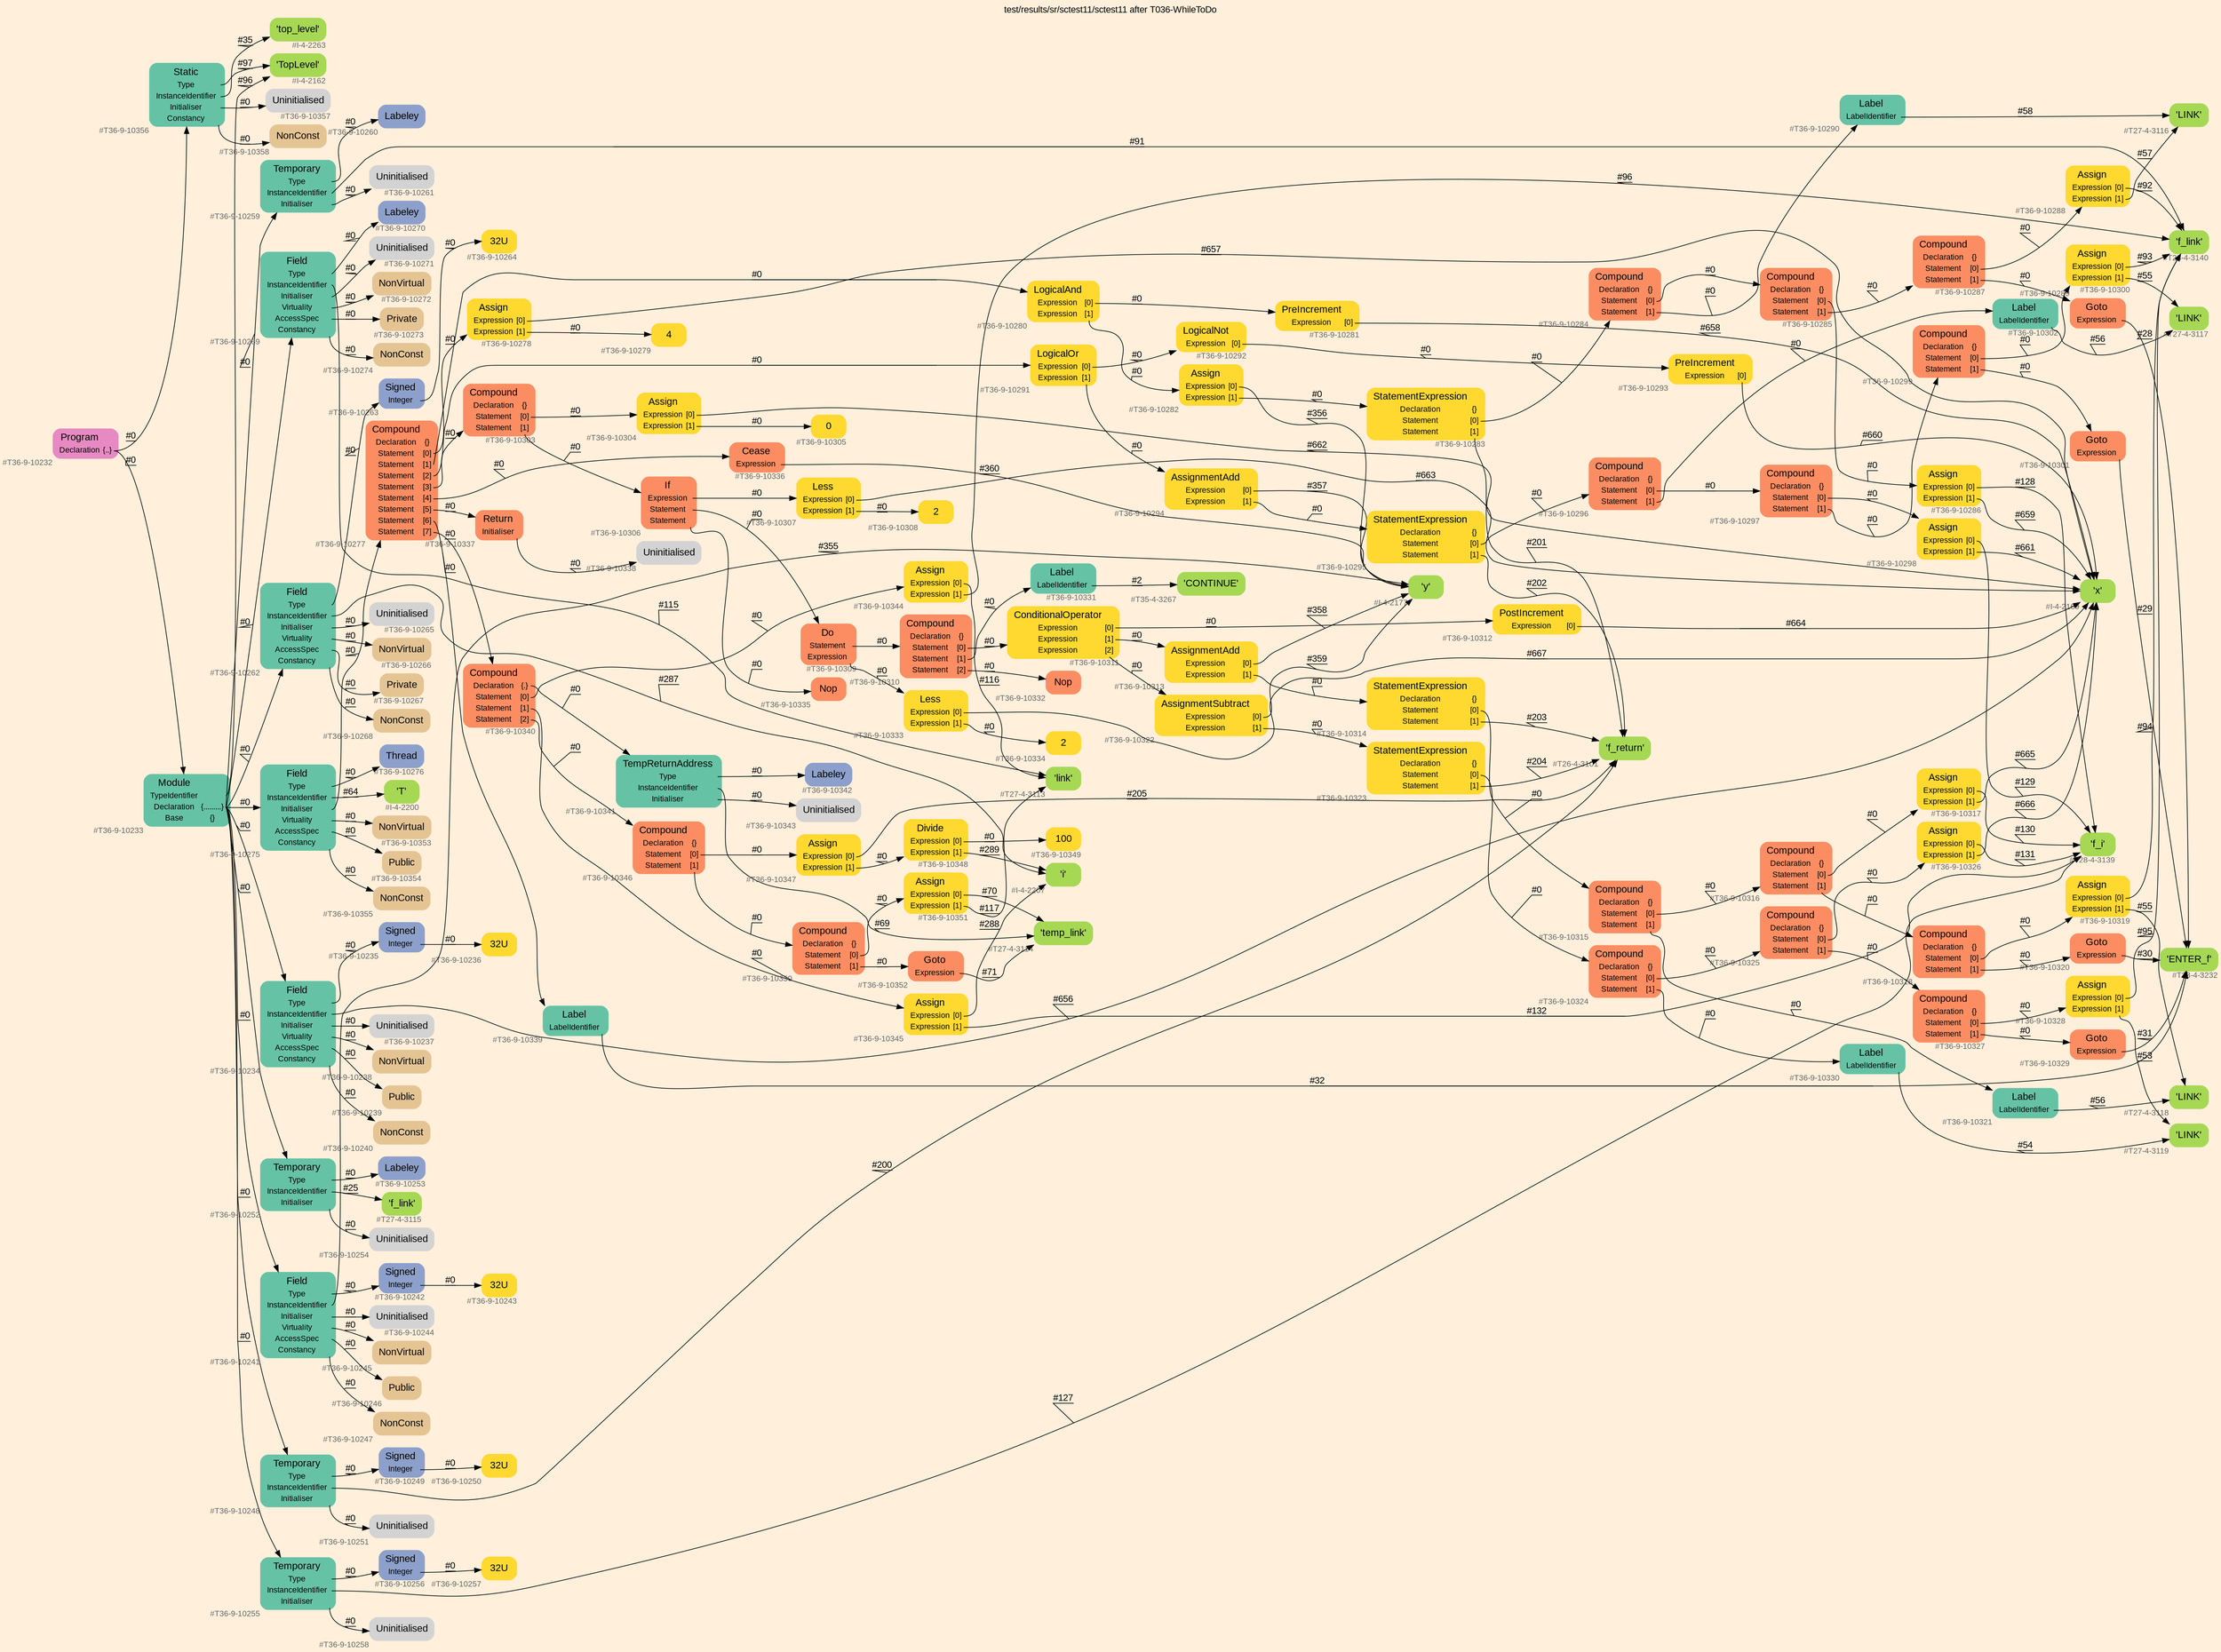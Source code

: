 digraph "test/results/sr/sctest11/sctest11 after T036-WhileToDo" {
label = "test/results/sr/sctest11/sctest11 after T036-WhileToDo"
labelloc = t
graph [
    rankdir = "LR"
    ranksep = 0.3
    bgcolor = antiquewhite1
    color = black
    fontcolor = black
    fontname = "Arial"
];
node [
    fontname = "Arial"
];
edge [
    fontname = "Arial"
];

// -------------------- node figure --------------------
// -------- block #T36-9-10232 ----------
"#T36-9-10232" [
    fillcolor = "/set28/4"
    xlabel = "#T36-9-10232"
    fontsize = "12"
    fontcolor = grey40
    shape = "plaintext"
    label = <<TABLE BORDER="0" CELLBORDER="0" CELLSPACING="0">
     <TR><TD><FONT COLOR="black" POINT-SIZE="15">Program</FONT></TD></TR>
     <TR><TD><FONT COLOR="black" POINT-SIZE="12">Declaration</FONT></TD><TD PORT="port0"><FONT COLOR="black" POINT-SIZE="12">{..}</FONT></TD></TR>
    </TABLE>>
    style = "rounded,filled"
];

// -------- block #T36-9-10233 ----------
"#T36-9-10233" [
    fillcolor = "/set28/1"
    xlabel = "#T36-9-10233"
    fontsize = "12"
    fontcolor = grey40
    shape = "plaintext"
    label = <<TABLE BORDER="0" CELLBORDER="0" CELLSPACING="0">
     <TR><TD><FONT COLOR="black" POINT-SIZE="15">Module</FONT></TD></TR>
     <TR><TD><FONT COLOR="black" POINT-SIZE="12">TypeIdentifier</FONT></TD><TD PORT="port0"></TD></TR>
     <TR><TD><FONT COLOR="black" POINT-SIZE="12">Declaration</FONT></TD><TD PORT="port1"><FONT COLOR="black" POINT-SIZE="12">{.........}</FONT></TD></TR>
     <TR><TD><FONT COLOR="black" POINT-SIZE="12">Base</FONT></TD><TD PORT="port2"><FONT COLOR="black" POINT-SIZE="12">{}</FONT></TD></TR>
    </TABLE>>
    style = "rounded,filled"
];

// -------- block #I-4-2162 ----------
"#I-4-2162" [
    fillcolor = "/set28/5"
    xlabel = "#I-4-2162"
    fontsize = "12"
    fontcolor = grey40
    shape = "plaintext"
    label = <<TABLE BORDER="0" CELLBORDER="0" CELLSPACING="0">
     <TR><TD><FONT COLOR="black" POINT-SIZE="15">'TopLevel'</FONT></TD></TR>
    </TABLE>>
    style = "rounded,filled"
];

// -------- block #T36-9-10234 ----------
"#T36-9-10234" [
    fillcolor = "/set28/1"
    xlabel = "#T36-9-10234"
    fontsize = "12"
    fontcolor = grey40
    shape = "plaintext"
    label = <<TABLE BORDER="0" CELLBORDER="0" CELLSPACING="0">
     <TR><TD><FONT COLOR="black" POINT-SIZE="15">Field</FONT></TD></TR>
     <TR><TD><FONT COLOR="black" POINT-SIZE="12">Type</FONT></TD><TD PORT="port0"></TD></TR>
     <TR><TD><FONT COLOR="black" POINT-SIZE="12">InstanceIdentifier</FONT></TD><TD PORT="port1"></TD></TR>
     <TR><TD><FONT COLOR="black" POINT-SIZE="12">Initialiser</FONT></TD><TD PORT="port2"></TD></TR>
     <TR><TD><FONT COLOR="black" POINT-SIZE="12">Virtuality</FONT></TD><TD PORT="port3"></TD></TR>
     <TR><TD><FONT COLOR="black" POINT-SIZE="12">AccessSpec</FONT></TD><TD PORT="port4"></TD></TR>
     <TR><TD><FONT COLOR="black" POINT-SIZE="12">Constancy</FONT></TD><TD PORT="port5"></TD></TR>
    </TABLE>>
    style = "rounded,filled"
];

// -------- block #T36-9-10235 ----------
"#T36-9-10235" [
    fillcolor = "/set28/3"
    xlabel = "#T36-9-10235"
    fontsize = "12"
    fontcolor = grey40
    shape = "plaintext"
    label = <<TABLE BORDER="0" CELLBORDER="0" CELLSPACING="0">
     <TR><TD><FONT COLOR="black" POINT-SIZE="15">Signed</FONT></TD></TR>
     <TR><TD><FONT COLOR="black" POINT-SIZE="12">Integer</FONT></TD><TD PORT="port0"></TD></TR>
    </TABLE>>
    style = "rounded,filled"
];

// -------- block #T36-9-10236 ----------
"#T36-9-10236" [
    fillcolor = "/set28/6"
    xlabel = "#T36-9-10236"
    fontsize = "12"
    fontcolor = grey40
    shape = "plaintext"
    label = <<TABLE BORDER="0" CELLBORDER="0" CELLSPACING="0">
     <TR><TD><FONT COLOR="black" POINT-SIZE="15">32U</FONT></TD></TR>
    </TABLE>>
    style = "rounded,filled"
];

// -------- block #I-4-2169 ----------
"#I-4-2169" [
    fillcolor = "/set28/5"
    xlabel = "#I-4-2169"
    fontsize = "12"
    fontcolor = grey40
    shape = "plaintext"
    label = <<TABLE BORDER="0" CELLBORDER="0" CELLSPACING="0">
     <TR><TD><FONT COLOR="black" POINT-SIZE="15">'x'</FONT></TD></TR>
    </TABLE>>
    style = "rounded,filled"
];

// -------- block #T36-9-10237 ----------
"#T36-9-10237" [
    xlabel = "#T36-9-10237"
    fontsize = "12"
    fontcolor = grey40
    shape = "plaintext"
    label = <<TABLE BORDER="0" CELLBORDER="0" CELLSPACING="0">
     <TR><TD><FONT COLOR="black" POINT-SIZE="15">Uninitialised</FONT></TD></TR>
    </TABLE>>
    style = "rounded,filled"
];

// -------- block #T36-9-10238 ----------
"#T36-9-10238" [
    fillcolor = "/set28/7"
    xlabel = "#T36-9-10238"
    fontsize = "12"
    fontcolor = grey40
    shape = "plaintext"
    label = <<TABLE BORDER="0" CELLBORDER="0" CELLSPACING="0">
     <TR><TD><FONT COLOR="black" POINT-SIZE="15">NonVirtual</FONT></TD></TR>
    </TABLE>>
    style = "rounded,filled"
];

// -------- block #T36-9-10239 ----------
"#T36-9-10239" [
    fillcolor = "/set28/7"
    xlabel = "#T36-9-10239"
    fontsize = "12"
    fontcolor = grey40
    shape = "plaintext"
    label = <<TABLE BORDER="0" CELLBORDER="0" CELLSPACING="0">
     <TR><TD><FONT COLOR="black" POINT-SIZE="15">Public</FONT></TD></TR>
    </TABLE>>
    style = "rounded,filled"
];

// -------- block #T36-9-10240 ----------
"#T36-9-10240" [
    fillcolor = "/set28/7"
    xlabel = "#T36-9-10240"
    fontsize = "12"
    fontcolor = grey40
    shape = "plaintext"
    label = <<TABLE BORDER="0" CELLBORDER="0" CELLSPACING="0">
     <TR><TD><FONT COLOR="black" POINT-SIZE="15">NonConst</FONT></TD></TR>
    </TABLE>>
    style = "rounded,filled"
];

// -------- block #T36-9-10241 ----------
"#T36-9-10241" [
    fillcolor = "/set28/1"
    xlabel = "#T36-9-10241"
    fontsize = "12"
    fontcolor = grey40
    shape = "plaintext"
    label = <<TABLE BORDER="0" CELLBORDER="0" CELLSPACING="0">
     <TR><TD><FONT COLOR="black" POINT-SIZE="15">Field</FONT></TD></TR>
     <TR><TD><FONT COLOR="black" POINT-SIZE="12">Type</FONT></TD><TD PORT="port0"></TD></TR>
     <TR><TD><FONT COLOR="black" POINT-SIZE="12">InstanceIdentifier</FONT></TD><TD PORT="port1"></TD></TR>
     <TR><TD><FONT COLOR="black" POINT-SIZE="12">Initialiser</FONT></TD><TD PORT="port2"></TD></TR>
     <TR><TD><FONT COLOR="black" POINT-SIZE="12">Virtuality</FONT></TD><TD PORT="port3"></TD></TR>
     <TR><TD><FONT COLOR="black" POINT-SIZE="12">AccessSpec</FONT></TD><TD PORT="port4"></TD></TR>
     <TR><TD><FONT COLOR="black" POINT-SIZE="12">Constancy</FONT></TD><TD PORT="port5"></TD></TR>
    </TABLE>>
    style = "rounded,filled"
];

// -------- block #T36-9-10242 ----------
"#T36-9-10242" [
    fillcolor = "/set28/3"
    xlabel = "#T36-9-10242"
    fontsize = "12"
    fontcolor = grey40
    shape = "plaintext"
    label = <<TABLE BORDER="0" CELLBORDER="0" CELLSPACING="0">
     <TR><TD><FONT COLOR="black" POINT-SIZE="15">Signed</FONT></TD></TR>
     <TR><TD><FONT COLOR="black" POINT-SIZE="12">Integer</FONT></TD><TD PORT="port0"></TD></TR>
    </TABLE>>
    style = "rounded,filled"
];

// -------- block #T36-9-10243 ----------
"#T36-9-10243" [
    fillcolor = "/set28/6"
    xlabel = "#T36-9-10243"
    fontsize = "12"
    fontcolor = grey40
    shape = "plaintext"
    label = <<TABLE BORDER="0" CELLBORDER="0" CELLSPACING="0">
     <TR><TD><FONT COLOR="black" POINT-SIZE="15">32U</FONT></TD></TR>
    </TABLE>>
    style = "rounded,filled"
];

// -------- block #I-4-2177 ----------
"#I-4-2177" [
    fillcolor = "/set28/5"
    xlabel = "#I-4-2177"
    fontsize = "12"
    fontcolor = grey40
    shape = "plaintext"
    label = <<TABLE BORDER="0" CELLBORDER="0" CELLSPACING="0">
     <TR><TD><FONT COLOR="black" POINT-SIZE="15">'y'</FONT></TD></TR>
    </TABLE>>
    style = "rounded,filled"
];

// -------- block #T36-9-10244 ----------
"#T36-9-10244" [
    xlabel = "#T36-9-10244"
    fontsize = "12"
    fontcolor = grey40
    shape = "plaintext"
    label = <<TABLE BORDER="0" CELLBORDER="0" CELLSPACING="0">
     <TR><TD><FONT COLOR="black" POINT-SIZE="15">Uninitialised</FONT></TD></TR>
    </TABLE>>
    style = "rounded,filled"
];

// -------- block #T36-9-10245 ----------
"#T36-9-10245" [
    fillcolor = "/set28/7"
    xlabel = "#T36-9-10245"
    fontsize = "12"
    fontcolor = grey40
    shape = "plaintext"
    label = <<TABLE BORDER="0" CELLBORDER="0" CELLSPACING="0">
     <TR><TD><FONT COLOR="black" POINT-SIZE="15">NonVirtual</FONT></TD></TR>
    </TABLE>>
    style = "rounded,filled"
];

// -------- block #T36-9-10246 ----------
"#T36-9-10246" [
    fillcolor = "/set28/7"
    xlabel = "#T36-9-10246"
    fontsize = "12"
    fontcolor = grey40
    shape = "plaintext"
    label = <<TABLE BORDER="0" CELLBORDER="0" CELLSPACING="0">
     <TR><TD><FONT COLOR="black" POINT-SIZE="15">Public</FONT></TD></TR>
    </TABLE>>
    style = "rounded,filled"
];

// -------- block #T36-9-10247 ----------
"#T36-9-10247" [
    fillcolor = "/set28/7"
    xlabel = "#T36-9-10247"
    fontsize = "12"
    fontcolor = grey40
    shape = "plaintext"
    label = <<TABLE BORDER="0" CELLBORDER="0" CELLSPACING="0">
     <TR><TD><FONT COLOR="black" POINT-SIZE="15">NonConst</FONT></TD></TR>
    </TABLE>>
    style = "rounded,filled"
];

// -------- block #T36-9-10248 ----------
"#T36-9-10248" [
    fillcolor = "/set28/1"
    xlabel = "#T36-9-10248"
    fontsize = "12"
    fontcolor = grey40
    shape = "plaintext"
    label = <<TABLE BORDER="0" CELLBORDER="0" CELLSPACING="0">
     <TR><TD><FONT COLOR="black" POINT-SIZE="15">Temporary</FONT></TD></TR>
     <TR><TD><FONT COLOR="black" POINT-SIZE="12">Type</FONT></TD><TD PORT="port0"></TD></TR>
     <TR><TD><FONT COLOR="black" POINT-SIZE="12">InstanceIdentifier</FONT></TD><TD PORT="port1"></TD></TR>
     <TR><TD><FONT COLOR="black" POINT-SIZE="12">Initialiser</FONT></TD><TD PORT="port2"></TD></TR>
    </TABLE>>
    style = "rounded,filled"
];

// -------- block #T36-9-10249 ----------
"#T36-9-10249" [
    fillcolor = "/set28/3"
    xlabel = "#T36-9-10249"
    fontsize = "12"
    fontcolor = grey40
    shape = "plaintext"
    label = <<TABLE BORDER="0" CELLBORDER="0" CELLSPACING="0">
     <TR><TD><FONT COLOR="black" POINT-SIZE="15">Signed</FONT></TD></TR>
     <TR><TD><FONT COLOR="black" POINT-SIZE="12">Integer</FONT></TD><TD PORT="port0"></TD></TR>
    </TABLE>>
    style = "rounded,filled"
];

// -------- block #T36-9-10250 ----------
"#T36-9-10250" [
    fillcolor = "/set28/6"
    xlabel = "#T36-9-10250"
    fontsize = "12"
    fontcolor = grey40
    shape = "plaintext"
    label = <<TABLE BORDER="0" CELLBORDER="0" CELLSPACING="0">
     <TR><TD><FONT COLOR="black" POINT-SIZE="15">32U</FONT></TD></TR>
    </TABLE>>
    style = "rounded,filled"
];

// -------- block #T26-4-3101 ----------
"#T26-4-3101" [
    fillcolor = "/set28/5"
    xlabel = "#T26-4-3101"
    fontsize = "12"
    fontcolor = grey40
    shape = "plaintext"
    label = <<TABLE BORDER="0" CELLBORDER="0" CELLSPACING="0">
     <TR><TD><FONT COLOR="black" POINT-SIZE="15">'f_return'</FONT></TD></TR>
    </TABLE>>
    style = "rounded,filled"
];

// -------- block #T36-9-10251 ----------
"#T36-9-10251" [
    xlabel = "#T36-9-10251"
    fontsize = "12"
    fontcolor = grey40
    shape = "plaintext"
    label = <<TABLE BORDER="0" CELLBORDER="0" CELLSPACING="0">
     <TR><TD><FONT COLOR="black" POINT-SIZE="15">Uninitialised</FONT></TD></TR>
    </TABLE>>
    style = "rounded,filled"
];

// -------- block #T36-9-10252 ----------
"#T36-9-10252" [
    fillcolor = "/set28/1"
    xlabel = "#T36-9-10252"
    fontsize = "12"
    fontcolor = grey40
    shape = "plaintext"
    label = <<TABLE BORDER="0" CELLBORDER="0" CELLSPACING="0">
     <TR><TD><FONT COLOR="black" POINT-SIZE="15">Temporary</FONT></TD></TR>
     <TR><TD><FONT COLOR="black" POINT-SIZE="12">Type</FONT></TD><TD PORT="port0"></TD></TR>
     <TR><TD><FONT COLOR="black" POINT-SIZE="12">InstanceIdentifier</FONT></TD><TD PORT="port1"></TD></TR>
     <TR><TD><FONT COLOR="black" POINT-SIZE="12">Initialiser</FONT></TD><TD PORT="port2"></TD></TR>
    </TABLE>>
    style = "rounded,filled"
];

// -------- block #T36-9-10253 ----------
"#T36-9-10253" [
    fillcolor = "/set28/3"
    xlabel = "#T36-9-10253"
    fontsize = "12"
    fontcolor = grey40
    shape = "plaintext"
    label = <<TABLE BORDER="0" CELLBORDER="0" CELLSPACING="0">
     <TR><TD><FONT COLOR="black" POINT-SIZE="15">Labeley</FONT></TD></TR>
    </TABLE>>
    style = "rounded,filled"
];

// -------- block #T27-4-3115 ----------
"#T27-4-3115" [
    fillcolor = "/set28/5"
    xlabel = "#T27-4-3115"
    fontsize = "12"
    fontcolor = grey40
    shape = "plaintext"
    label = <<TABLE BORDER="0" CELLBORDER="0" CELLSPACING="0">
     <TR><TD><FONT COLOR="black" POINT-SIZE="15">'f_link'</FONT></TD></TR>
    </TABLE>>
    style = "rounded,filled"
];

// -------- block #T36-9-10254 ----------
"#T36-9-10254" [
    xlabel = "#T36-9-10254"
    fontsize = "12"
    fontcolor = grey40
    shape = "plaintext"
    label = <<TABLE BORDER="0" CELLBORDER="0" CELLSPACING="0">
     <TR><TD><FONT COLOR="black" POINT-SIZE="15">Uninitialised</FONT></TD></TR>
    </TABLE>>
    style = "rounded,filled"
];

// -------- block #T36-9-10255 ----------
"#T36-9-10255" [
    fillcolor = "/set28/1"
    xlabel = "#T36-9-10255"
    fontsize = "12"
    fontcolor = grey40
    shape = "plaintext"
    label = <<TABLE BORDER="0" CELLBORDER="0" CELLSPACING="0">
     <TR><TD><FONT COLOR="black" POINT-SIZE="15">Temporary</FONT></TD></TR>
     <TR><TD><FONT COLOR="black" POINT-SIZE="12">Type</FONT></TD><TD PORT="port0"></TD></TR>
     <TR><TD><FONT COLOR="black" POINT-SIZE="12">InstanceIdentifier</FONT></TD><TD PORT="port1"></TD></TR>
     <TR><TD><FONT COLOR="black" POINT-SIZE="12">Initialiser</FONT></TD><TD PORT="port2"></TD></TR>
    </TABLE>>
    style = "rounded,filled"
];

// -------- block #T36-9-10256 ----------
"#T36-9-10256" [
    fillcolor = "/set28/3"
    xlabel = "#T36-9-10256"
    fontsize = "12"
    fontcolor = grey40
    shape = "plaintext"
    label = <<TABLE BORDER="0" CELLBORDER="0" CELLSPACING="0">
     <TR><TD><FONT COLOR="black" POINT-SIZE="15">Signed</FONT></TD></TR>
     <TR><TD><FONT COLOR="black" POINT-SIZE="12">Integer</FONT></TD><TD PORT="port0"></TD></TR>
    </TABLE>>
    style = "rounded,filled"
];

// -------- block #T36-9-10257 ----------
"#T36-9-10257" [
    fillcolor = "/set28/6"
    xlabel = "#T36-9-10257"
    fontsize = "12"
    fontcolor = grey40
    shape = "plaintext"
    label = <<TABLE BORDER="0" CELLBORDER="0" CELLSPACING="0">
     <TR><TD><FONT COLOR="black" POINT-SIZE="15">32U</FONT></TD></TR>
    </TABLE>>
    style = "rounded,filled"
];

// -------- block #T28-4-3139 ----------
"#T28-4-3139" [
    fillcolor = "/set28/5"
    xlabel = "#T28-4-3139"
    fontsize = "12"
    fontcolor = grey40
    shape = "plaintext"
    label = <<TABLE BORDER="0" CELLBORDER="0" CELLSPACING="0">
     <TR><TD><FONT COLOR="black" POINT-SIZE="15">'f_i'</FONT></TD></TR>
    </TABLE>>
    style = "rounded,filled"
];

// -------- block #T36-9-10258 ----------
"#T36-9-10258" [
    xlabel = "#T36-9-10258"
    fontsize = "12"
    fontcolor = grey40
    shape = "plaintext"
    label = <<TABLE BORDER="0" CELLBORDER="0" CELLSPACING="0">
     <TR><TD><FONT COLOR="black" POINT-SIZE="15">Uninitialised</FONT></TD></TR>
    </TABLE>>
    style = "rounded,filled"
];

// -------- block #T36-9-10259 ----------
"#T36-9-10259" [
    fillcolor = "/set28/1"
    xlabel = "#T36-9-10259"
    fontsize = "12"
    fontcolor = grey40
    shape = "plaintext"
    label = <<TABLE BORDER="0" CELLBORDER="0" CELLSPACING="0">
     <TR><TD><FONT COLOR="black" POINT-SIZE="15">Temporary</FONT></TD></TR>
     <TR><TD><FONT COLOR="black" POINT-SIZE="12">Type</FONT></TD><TD PORT="port0"></TD></TR>
     <TR><TD><FONT COLOR="black" POINT-SIZE="12">InstanceIdentifier</FONT></TD><TD PORT="port1"></TD></TR>
     <TR><TD><FONT COLOR="black" POINT-SIZE="12">Initialiser</FONT></TD><TD PORT="port2"></TD></TR>
    </TABLE>>
    style = "rounded,filled"
];

// -------- block #T36-9-10260 ----------
"#T36-9-10260" [
    fillcolor = "/set28/3"
    xlabel = "#T36-9-10260"
    fontsize = "12"
    fontcolor = grey40
    shape = "plaintext"
    label = <<TABLE BORDER="0" CELLBORDER="0" CELLSPACING="0">
     <TR><TD><FONT COLOR="black" POINT-SIZE="15">Labeley</FONT></TD></TR>
    </TABLE>>
    style = "rounded,filled"
];

// -------- block #T28-4-3140 ----------
"#T28-4-3140" [
    fillcolor = "/set28/5"
    xlabel = "#T28-4-3140"
    fontsize = "12"
    fontcolor = grey40
    shape = "plaintext"
    label = <<TABLE BORDER="0" CELLBORDER="0" CELLSPACING="0">
     <TR><TD><FONT COLOR="black" POINT-SIZE="15">'f_link'</FONT></TD></TR>
    </TABLE>>
    style = "rounded,filled"
];

// -------- block #T36-9-10261 ----------
"#T36-9-10261" [
    xlabel = "#T36-9-10261"
    fontsize = "12"
    fontcolor = grey40
    shape = "plaintext"
    label = <<TABLE BORDER="0" CELLBORDER="0" CELLSPACING="0">
     <TR><TD><FONT COLOR="black" POINT-SIZE="15">Uninitialised</FONT></TD></TR>
    </TABLE>>
    style = "rounded,filled"
];

// -------- block #T36-9-10262 ----------
"#T36-9-10262" [
    fillcolor = "/set28/1"
    xlabel = "#T36-9-10262"
    fontsize = "12"
    fontcolor = grey40
    shape = "plaintext"
    label = <<TABLE BORDER="0" CELLBORDER="0" CELLSPACING="0">
     <TR><TD><FONT COLOR="black" POINT-SIZE="15">Field</FONT></TD></TR>
     <TR><TD><FONT COLOR="black" POINT-SIZE="12">Type</FONT></TD><TD PORT="port0"></TD></TR>
     <TR><TD><FONT COLOR="black" POINT-SIZE="12">InstanceIdentifier</FONT></TD><TD PORT="port1"></TD></TR>
     <TR><TD><FONT COLOR="black" POINT-SIZE="12">Initialiser</FONT></TD><TD PORT="port2"></TD></TR>
     <TR><TD><FONT COLOR="black" POINT-SIZE="12">Virtuality</FONT></TD><TD PORT="port3"></TD></TR>
     <TR><TD><FONT COLOR="black" POINT-SIZE="12">AccessSpec</FONT></TD><TD PORT="port4"></TD></TR>
     <TR><TD><FONT COLOR="black" POINT-SIZE="12">Constancy</FONT></TD><TD PORT="port5"></TD></TR>
    </TABLE>>
    style = "rounded,filled"
];

// -------- block #T36-9-10263 ----------
"#T36-9-10263" [
    fillcolor = "/set28/3"
    xlabel = "#T36-9-10263"
    fontsize = "12"
    fontcolor = grey40
    shape = "plaintext"
    label = <<TABLE BORDER="0" CELLBORDER="0" CELLSPACING="0">
     <TR><TD><FONT COLOR="black" POINT-SIZE="15">Signed</FONT></TD></TR>
     <TR><TD><FONT COLOR="black" POINT-SIZE="12">Integer</FONT></TD><TD PORT="port0"></TD></TR>
    </TABLE>>
    style = "rounded,filled"
];

// -------- block #T36-9-10264 ----------
"#T36-9-10264" [
    fillcolor = "/set28/6"
    xlabel = "#T36-9-10264"
    fontsize = "12"
    fontcolor = grey40
    shape = "plaintext"
    label = <<TABLE BORDER="0" CELLBORDER="0" CELLSPACING="0">
     <TR><TD><FONT COLOR="black" POINT-SIZE="15">32U</FONT></TD></TR>
    </TABLE>>
    style = "rounded,filled"
];

// -------- block #I-4-2207 ----------
"#I-4-2207" [
    fillcolor = "/set28/5"
    xlabel = "#I-4-2207"
    fontsize = "12"
    fontcolor = grey40
    shape = "plaintext"
    label = <<TABLE BORDER="0" CELLBORDER="0" CELLSPACING="0">
     <TR><TD><FONT COLOR="black" POINT-SIZE="15">'i'</FONT></TD></TR>
    </TABLE>>
    style = "rounded,filled"
];

// -------- block #T36-9-10265 ----------
"#T36-9-10265" [
    xlabel = "#T36-9-10265"
    fontsize = "12"
    fontcolor = grey40
    shape = "plaintext"
    label = <<TABLE BORDER="0" CELLBORDER="0" CELLSPACING="0">
     <TR><TD><FONT COLOR="black" POINT-SIZE="15">Uninitialised</FONT></TD></TR>
    </TABLE>>
    style = "rounded,filled"
];

// -------- block #T36-9-10266 ----------
"#T36-9-10266" [
    fillcolor = "/set28/7"
    xlabel = "#T36-9-10266"
    fontsize = "12"
    fontcolor = grey40
    shape = "plaintext"
    label = <<TABLE BORDER="0" CELLBORDER="0" CELLSPACING="0">
     <TR><TD><FONT COLOR="black" POINT-SIZE="15">NonVirtual</FONT></TD></TR>
    </TABLE>>
    style = "rounded,filled"
];

// -------- block #T36-9-10267 ----------
"#T36-9-10267" [
    fillcolor = "/set28/7"
    xlabel = "#T36-9-10267"
    fontsize = "12"
    fontcolor = grey40
    shape = "plaintext"
    label = <<TABLE BORDER="0" CELLBORDER="0" CELLSPACING="0">
     <TR><TD><FONT COLOR="black" POINT-SIZE="15">Private</FONT></TD></TR>
    </TABLE>>
    style = "rounded,filled"
];

// -------- block #T36-9-10268 ----------
"#T36-9-10268" [
    fillcolor = "/set28/7"
    xlabel = "#T36-9-10268"
    fontsize = "12"
    fontcolor = grey40
    shape = "plaintext"
    label = <<TABLE BORDER="0" CELLBORDER="0" CELLSPACING="0">
     <TR><TD><FONT COLOR="black" POINT-SIZE="15">NonConst</FONT></TD></TR>
    </TABLE>>
    style = "rounded,filled"
];

// -------- block #T36-9-10269 ----------
"#T36-9-10269" [
    fillcolor = "/set28/1"
    xlabel = "#T36-9-10269"
    fontsize = "12"
    fontcolor = grey40
    shape = "plaintext"
    label = <<TABLE BORDER="0" CELLBORDER="0" CELLSPACING="0">
     <TR><TD><FONT COLOR="black" POINT-SIZE="15">Field</FONT></TD></TR>
     <TR><TD><FONT COLOR="black" POINT-SIZE="12">Type</FONT></TD><TD PORT="port0"></TD></TR>
     <TR><TD><FONT COLOR="black" POINT-SIZE="12">InstanceIdentifier</FONT></TD><TD PORT="port1"></TD></TR>
     <TR><TD><FONT COLOR="black" POINT-SIZE="12">Initialiser</FONT></TD><TD PORT="port2"></TD></TR>
     <TR><TD><FONT COLOR="black" POINT-SIZE="12">Virtuality</FONT></TD><TD PORT="port3"></TD></TR>
     <TR><TD><FONT COLOR="black" POINT-SIZE="12">AccessSpec</FONT></TD><TD PORT="port4"></TD></TR>
     <TR><TD><FONT COLOR="black" POINT-SIZE="12">Constancy</FONT></TD><TD PORT="port5"></TD></TR>
    </TABLE>>
    style = "rounded,filled"
];

// -------- block #T36-9-10270 ----------
"#T36-9-10270" [
    fillcolor = "/set28/3"
    xlabel = "#T36-9-10270"
    fontsize = "12"
    fontcolor = grey40
    shape = "plaintext"
    label = <<TABLE BORDER="0" CELLBORDER="0" CELLSPACING="0">
     <TR><TD><FONT COLOR="black" POINT-SIZE="15">Labeley</FONT></TD></TR>
    </TABLE>>
    style = "rounded,filled"
];

// -------- block #T27-4-3113 ----------
"#T27-4-3113" [
    fillcolor = "/set28/5"
    xlabel = "#T27-4-3113"
    fontsize = "12"
    fontcolor = grey40
    shape = "plaintext"
    label = <<TABLE BORDER="0" CELLBORDER="0" CELLSPACING="0">
     <TR><TD><FONT COLOR="black" POINT-SIZE="15">'link'</FONT></TD></TR>
    </TABLE>>
    style = "rounded,filled"
];

// -------- block #T36-9-10271 ----------
"#T36-9-10271" [
    xlabel = "#T36-9-10271"
    fontsize = "12"
    fontcolor = grey40
    shape = "plaintext"
    label = <<TABLE BORDER="0" CELLBORDER="0" CELLSPACING="0">
     <TR><TD><FONT COLOR="black" POINT-SIZE="15">Uninitialised</FONT></TD></TR>
    </TABLE>>
    style = "rounded,filled"
];

// -------- block #T36-9-10272 ----------
"#T36-9-10272" [
    fillcolor = "/set28/7"
    xlabel = "#T36-9-10272"
    fontsize = "12"
    fontcolor = grey40
    shape = "plaintext"
    label = <<TABLE BORDER="0" CELLBORDER="0" CELLSPACING="0">
     <TR><TD><FONT COLOR="black" POINT-SIZE="15">NonVirtual</FONT></TD></TR>
    </TABLE>>
    style = "rounded,filled"
];

// -------- block #T36-9-10273 ----------
"#T36-9-10273" [
    fillcolor = "/set28/7"
    xlabel = "#T36-9-10273"
    fontsize = "12"
    fontcolor = grey40
    shape = "plaintext"
    label = <<TABLE BORDER="0" CELLBORDER="0" CELLSPACING="0">
     <TR><TD><FONT COLOR="black" POINT-SIZE="15">Private</FONT></TD></TR>
    </TABLE>>
    style = "rounded,filled"
];

// -------- block #T36-9-10274 ----------
"#T36-9-10274" [
    fillcolor = "/set28/7"
    xlabel = "#T36-9-10274"
    fontsize = "12"
    fontcolor = grey40
    shape = "plaintext"
    label = <<TABLE BORDER="0" CELLBORDER="0" CELLSPACING="0">
     <TR><TD><FONT COLOR="black" POINT-SIZE="15">NonConst</FONT></TD></TR>
    </TABLE>>
    style = "rounded,filled"
];

// -------- block #T36-9-10275 ----------
"#T36-9-10275" [
    fillcolor = "/set28/1"
    xlabel = "#T36-9-10275"
    fontsize = "12"
    fontcolor = grey40
    shape = "plaintext"
    label = <<TABLE BORDER="0" CELLBORDER="0" CELLSPACING="0">
     <TR><TD><FONT COLOR="black" POINT-SIZE="15">Field</FONT></TD></TR>
     <TR><TD><FONT COLOR="black" POINT-SIZE="12">Type</FONT></TD><TD PORT="port0"></TD></TR>
     <TR><TD><FONT COLOR="black" POINT-SIZE="12">InstanceIdentifier</FONT></TD><TD PORT="port1"></TD></TR>
     <TR><TD><FONT COLOR="black" POINT-SIZE="12">Initialiser</FONT></TD><TD PORT="port2"></TD></TR>
     <TR><TD><FONT COLOR="black" POINT-SIZE="12">Virtuality</FONT></TD><TD PORT="port3"></TD></TR>
     <TR><TD><FONT COLOR="black" POINT-SIZE="12">AccessSpec</FONT></TD><TD PORT="port4"></TD></TR>
     <TR><TD><FONT COLOR="black" POINT-SIZE="12">Constancy</FONT></TD><TD PORT="port5"></TD></TR>
    </TABLE>>
    style = "rounded,filled"
];

// -------- block #T36-9-10276 ----------
"#T36-9-10276" [
    fillcolor = "/set28/3"
    xlabel = "#T36-9-10276"
    fontsize = "12"
    fontcolor = grey40
    shape = "plaintext"
    label = <<TABLE BORDER="0" CELLBORDER="0" CELLSPACING="0">
     <TR><TD><FONT COLOR="black" POINT-SIZE="15">Thread</FONT></TD></TR>
    </TABLE>>
    style = "rounded,filled"
];

// -------- block #I-4-2200 ----------
"#I-4-2200" [
    fillcolor = "/set28/5"
    xlabel = "#I-4-2200"
    fontsize = "12"
    fontcolor = grey40
    shape = "plaintext"
    label = <<TABLE BORDER="0" CELLBORDER="0" CELLSPACING="0">
     <TR><TD><FONT COLOR="black" POINT-SIZE="15">'T'</FONT></TD></TR>
    </TABLE>>
    style = "rounded,filled"
];

// -------- block #T36-9-10277 ----------
"#T36-9-10277" [
    fillcolor = "/set28/2"
    xlabel = "#T36-9-10277"
    fontsize = "12"
    fontcolor = grey40
    shape = "plaintext"
    label = <<TABLE BORDER="0" CELLBORDER="0" CELLSPACING="0">
     <TR><TD><FONT COLOR="black" POINT-SIZE="15">Compound</FONT></TD></TR>
     <TR><TD><FONT COLOR="black" POINT-SIZE="12">Declaration</FONT></TD><TD PORT="port0"><FONT COLOR="black" POINT-SIZE="12">{}</FONT></TD></TR>
     <TR><TD><FONT COLOR="black" POINT-SIZE="12">Statement</FONT></TD><TD PORT="port1"><FONT COLOR="black" POINT-SIZE="12">[0]</FONT></TD></TR>
     <TR><TD><FONT COLOR="black" POINT-SIZE="12">Statement</FONT></TD><TD PORT="port2"><FONT COLOR="black" POINT-SIZE="12">[1]</FONT></TD></TR>
     <TR><TD><FONT COLOR="black" POINT-SIZE="12">Statement</FONT></TD><TD PORT="port3"><FONT COLOR="black" POINT-SIZE="12">[2]</FONT></TD></TR>
     <TR><TD><FONT COLOR="black" POINT-SIZE="12">Statement</FONT></TD><TD PORT="port4"><FONT COLOR="black" POINT-SIZE="12">[3]</FONT></TD></TR>
     <TR><TD><FONT COLOR="black" POINT-SIZE="12">Statement</FONT></TD><TD PORT="port5"><FONT COLOR="black" POINT-SIZE="12">[4]</FONT></TD></TR>
     <TR><TD><FONT COLOR="black" POINT-SIZE="12">Statement</FONT></TD><TD PORT="port6"><FONT COLOR="black" POINT-SIZE="12">[5]</FONT></TD></TR>
     <TR><TD><FONT COLOR="black" POINT-SIZE="12">Statement</FONT></TD><TD PORT="port7"><FONT COLOR="black" POINT-SIZE="12">[6]</FONT></TD></TR>
     <TR><TD><FONT COLOR="black" POINT-SIZE="12">Statement</FONT></TD><TD PORT="port8"><FONT COLOR="black" POINT-SIZE="12">[7]</FONT></TD></TR>
    </TABLE>>
    style = "rounded,filled"
];

// -------- block #T36-9-10278 ----------
"#T36-9-10278" [
    fillcolor = "/set28/6"
    xlabel = "#T36-9-10278"
    fontsize = "12"
    fontcolor = grey40
    shape = "plaintext"
    label = <<TABLE BORDER="0" CELLBORDER="0" CELLSPACING="0">
     <TR><TD><FONT COLOR="black" POINT-SIZE="15">Assign</FONT></TD></TR>
     <TR><TD><FONT COLOR="black" POINT-SIZE="12">Expression</FONT></TD><TD PORT="port0"><FONT COLOR="black" POINT-SIZE="12">[0]</FONT></TD></TR>
     <TR><TD><FONT COLOR="black" POINT-SIZE="12">Expression</FONT></TD><TD PORT="port1"><FONT COLOR="black" POINT-SIZE="12">[1]</FONT></TD></TR>
    </TABLE>>
    style = "rounded,filled"
];

// -------- block #T36-9-10279 ----------
"#T36-9-10279" [
    fillcolor = "/set28/6"
    xlabel = "#T36-9-10279"
    fontsize = "12"
    fontcolor = grey40
    shape = "plaintext"
    label = <<TABLE BORDER="0" CELLBORDER="0" CELLSPACING="0">
     <TR><TD><FONT COLOR="black" POINT-SIZE="15">4</FONT></TD></TR>
    </TABLE>>
    style = "rounded,filled"
];

// -------- block #T36-9-10280 ----------
"#T36-9-10280" [
    fillcolor = "/set28/6"
    xlabel = "#T36-9-10280"
    fontsize = "12"
    fontcolor = grey40
    shape = "plaintext"
    label = <<TABLE BORDER="0" CELLBORDER="0" CELLSPACING="0">
     <TR><TD><FONT COLOR="black" POINT-SIZE="15">LogicalAnd</FONT></TD></TR>
     <TR><TD><FONT COLOR="black" POINT-SIZE="12">Expression</FONT></TD><TD PORT="port0"><FONT COLOR="black" POINT-SIZE="12">[0]</FONT></TD></TR>
     <TR><TD><FONT COLOR="black" POINT-SIZE="12">Expression</FONT></TD><TD PORT="port1"><FONT COLOR="black" POINT-SIZE="12">[1]</FONT></TD></TR>
    </TABLE>>
    style = "rounded,filled"
];

// -------- block #T36-9-10281 ----------
"#T36-9-10281" [
    fillcolor = "/set28/6"
    xlabel = "#T36-9-10281"
    fontsize = "12"
    fontcolor = grey40
    shape = "plaintext"
    label = <<TABLE BORDER="0" CELLBORDER="0" CELLSPACING="0">
     <TR><TD><FONT COLOR="black" POINT-SIZE="15">PreIncrement</FONT></TD></TR>
     <TR><TD><FONT COLOR="black" POINT-SIZE="12">Expression</FONT></TD><TD PORT="port0"><FONT COLOR="black" POINT-SIZE="12">[0]</FONT></TD></TR>
    </TABLE>>
    style = "rounded,filled"
];

// -------- block #T36-9-10282 ----------
"#T36-9-10282" [
    fillcolor = "/set28/6"
    xlabel = "#T36-9-10282"
    fontsize = "12"
    fontcolor = grey40
    shape = "plaintext"
    label = <<TABLE BORDER="0" CELLBORDER="0" CELLSPACING="0">
     <TR><TD><FONT COLOR="black" POINT-SIZE="15">Assign</FONT></TD></TR>
     <TR><TD><FONT COLOR="black" POINT-SIZE="12">Expression</FONT></TD><TD PORT="port0"><FONT COLOR="black" POINT-SIZE="12">[0]</FONT></TD></TR>
     <TR><TD><FONT COLOR="black" POINT-SIZE="12">Expression</FONT></TD><TD PORT="port1"><FONT COLOR="black" POINT-SIZE="12">[1]</FONT></TD></TR>
    </TABLE>>
    style = "rounded,filled"
];

// -------- block #T36-9-10283 ----------
"#T36-9-10283" [
    fillcolor = "/set28/6"
    xlabel = "#T36-9-10283"
    fontsize = "12"
    fontcolor = grey40
    shape = "plaintext"
    label = <<TABLE BORDER="0" CELLBORDER="0" CELLSPACING="0">
     <TR><TD><FONT COLOR="black" POINT-SIZE="15">StatementExpression</FONT></TD></TR>
     <TR><TD><FONT COLOR="black" POINT-SIZE="12">Declaration</FONT></TD><TD PORT="port0"><FONT COLOR="black" POINT-SIZE="12">{}</FONT></TD></TR>
     <TR><TD><FONT COLOR="black" POINT-SIZE="12">Statement</FONT></TD><TD PORT="port1"><FONT COLOR="black" POINT-SIZE="12">[0]</FONT></TD></TR>
     <TR><TD><FONT COLOR="black" POINT-SIZE="12">Statement</FONT></TD><TD PORT="port2"><FONT COLOR="black" POINT-SIZE="12">[1]</FONT></TD></TR>
    </TABLE>>
    style = "rounded,filled"
];

// -------- block #T36-9-10284 ----------
"#T36-9-10284" [
    fillcolor = "/set28/2"
    xlabel = "#T36-9-10284"
    fontsize = "12"
    fontcolor = grey40
    shape = "plaintext"
    label = <<TABLE BORDER="0" CELLBORDER="0" CELLSPACING="0">
     <TR><TD><FONT COLOR="black" POINT-SIZE="15">Compound</FONT></TD></TR>
     <TR><TD><FONT COLOR="black" POINT-SIZE="12">Declaration</FONT></TD><TD PORT="port0"><FONT COLOR="black" POINT-SIZE="12">{}</FONT></TD></TR>
     <TR><TD><FONT COLOR="black" POINT-SIZE="12">Statement</FONT></TD><TD PORT="port1"><FONT COLOR="black" POINT-SIZE="12">[0]</FONT></TD></TR>
     <TR><TD><FONT COLOR="black" POINT-SIZE="12">Statement</FONT></TD><TD PORT="port2"><FONT COLOR="black" POINT-SIZE="12">[1]</FONT></TD></TR>
    </TABLE>>
    style = "rounded,filled"
];

// -------- block #T36-9-10285 ----------
"#T36-9-10285" [
    fillcolor = "/set28/2"
    xlabel = "#T36-9-10285"
    fontsize = "12"
    fontcolor = grey40
    shape = "plaintext"
    label = <<TABLE BORDER="0" CELLBORDER="0" CELLSPACING="0">
     <TR><TD><FONT COLOR="black" POINT-SIZE="15">Compound</FONT></TD></TR>
     <TR><TD><FONT COLOR="black" POINT-SIZE="12">Declaration</FONT></TD><TD PORT="port0"><FONT COLOR="black" POINT-SIZE="12">{}</FONT></TD></TR>
     <TR><TD><FONT COLOR="black" POINT-SIZE="12">Statement</FONT></TD><TD PORT="port1"><FONT COLOR="black" POINT-SIZE="12">[0]</FONT></TD></TR>
     <TR><TD><FONT COLOR="black" POINT-SIZE="12">Statement</FONT></TD><TD PORT="port2"><FONT COLOR="black" POINT-SIZE="12">[1]</FONT></TD></TR>
    </TABLE>>
    style = "rounded,filled"
];

// -------- block #T36-9-10286 ----------
"#T36-9-10286" [
    fillcolor = "/set28/6"
    xlabel = "#T36-9-10286"
    fontsize = "12"
    fontcolor = grey40
    shape = "plaintext"
    label = <<TABLE BORDER="0" CELLBORDER="0" CELLSPACING="0">
     <TR><TD><FONT COLOR="black" POINT-SIZE="15">Assign</FONT></TD></TR>
     <TR><TD><FONT COLOR="black" POINT-SIZE="12">Expression</FONT></TD><TD PORT="port0"><FONT COLOR="black" POINT-SIZE="12">[0]</FONT></TD></TR>
     <TR><TD><FONT COLOR="black" POINT-SIZE="12">Expression</FONT></TD><TD PORT="port1"><FONT COLOR="black" POINT-SIZE="12">[1]</FONT></TD></TR>
    </TABLE>>
    style = "rounded,filled"
];

// -------- block #T36-9-10287 ----------
"#T36-9-10287" [
    fillcolor = "/set28/2"
    xlabel = "#T36-9-10287"
    fontsize = "12"
    fontcolor = grey40
    shape = "plaintext"
    label = <<TABLE BORDER="0" CELLBORDER="0" CELLSPACING="0">
     <TR><TD><FONT COLOR="black" POINT-SIZE="15">Compound</FONT></TD></TR>
     <TR><TD><FONT COLOR="black" POINT-SIZE="12">Declaration</FONT></TD><TD PORT="port0"><FONT COLOR="black" POINT-SIZE="12">{}</FONT></TD></TR>
     <TR><TD><FONT COLOR="black" POINT-SIZE="12">Statement</FONT></TD><TD PORT="port1"><FONT COLOR="black" POINT-SIZE="12">[0]</FONT></TD></TR>
     <TR><TD><FONT COLOR="black" POINT-SIZE="12">Statement</FONT></TD><TD PORT="port2"><FONT COLOR="black" POINT-SIZE="12">[1]</FONT></TD></TR>
    </TABLE>>
    style = "rounded,filled"
];

// -------- block #T36-9-10288 ----------
"#T36-9-10288" [
    fillcolor = "/set28/6"
    xlabel = "#T36-9-10288"
    fontsize = "12"
    fontcolor = grey40
    shape = "plaintext"
    label = <<TABLE BORDER="0" CELLBORDER="0" CELLSPACING="0">
     <TR><TD><FONT COLOR="black" POINT-SIZE="15">Assign</FONT></TD></TR>
     <TR><TD><FONT COLOR="black" POINT-SIZE="12">Expression</FONT></TD><TD PORT="port0"><FONT COLOR="black" POINT-SIZE="12">[0]</FONT></TD></TR>
     <TR><TD><FONT COLOR="black" POINT-SIZE="12">Expression</FONT></TD><TD PORT="port1"><FONT COLOR="black" POINT-SIZE="12">[1]</FONT></TD></TR>
    </TABLE>>
    style = "rounded,filled"
];

// -------- block #T27-4-3116 ----------
"#T27-4-3116" [
    fillcolor = "/set28/5"
    xlabel = "#T27-4-3116"
    fontsize = "12"
    fontcolor = grey40
    shape = "plaintext"
    label = <<TABLE BORDER="0" CELLBORDER="0" CELLSPACING="0">
     <TR><TD><FONT COLOR="black" POINT-SIZE="15">'LINK'</FONT></TD></TR>
    </TABLE>>
    style = "rounded,filled"
];

// -------- block #T36-9-10289 ----------
"#T36-9-10289" [
    fillcolor = "/set28/2"
    xlabel = "#T36-9-10289"
    fontsize = "12"
    fontcolor = grey40
    shape = "plaintext"
    label = <<TABLE BORDER="0" CELLBORDER="0" CELLSPACING="0">
     <TR><TD><FONT COLOR="black" POINT-SIZE="15">Goto</FONT></TD></TR>
     <TR><TD><FONT COLOR="black" POINT-SIZE="12">Expression</FONT></TD><TD PORT="port0"></TD></TR>
    </TABLE>>
    style = "rounded,filled"
];

// -------- block #T33-4-3232 ----------
"#T33-4-3232" [
    fillcolor = "/set28/5"
    xlabel = "#T33-4-3232"
    fontsize = "12"
    fontcolor = grey40
    shape = "plaintext"
    label = <<TABLE BORDER="0" CELLBORDER="0" CELLSPACING="0">
     <TR><TD><FONT COLOR="black" POINT-SIZE="15">'ENTER_f'</FONT></TD></TR>
    </TABLE>>
    style = "rounded,filled"
];

// -------- block #T36-9-10290 ----------
"#T36-9-10290" [
    fillcolor = "/set28/1"
    xlabel = "#T36-9-10290"
    fontsize = "12"
    fontcolor = grey40
    shape = "plaintext"
    label = <<TABLE BORDER="0" CELLBORDER="0" CELLSPACING="0">
     <TR><TD><FONT COLOR="black" POINT-SIZE="15">Label</FONT></TD></TR>
     <TR><TD><FONT COLOR="black" POINT-SIZE="12">LabelIdentifier</FONT></TD><TD PORT="port0"></TD></TR>
    </TABLE>>
    style = "rounded,filled"
];

// -------- block #T36-9-10291 ----------
"#T36-9-10291" [
    fillcolor = "/set28/6"
    xlabel = "#T36-9-10291"
    fontsize = "12"
    fontcolor = grey40
    shape = "plaintext"
    label = <<TABLE BORDER="0" CELLBORDER="0" CELLSPACING="0">
     <TR><TD><FONT COLOR="black" POINT-SIZE="15">LogicalOr</FONT></TD></TR>
     <TR><TD><FONT COLOR="black" POINT-SIZE="12">Expression</FONT></TD><TD PORT="port0"><FONT COLOR="black" POINT-SIZE="12">[0]</FONT></TD></TR>
     <TR><TD><FONT COLOR="black" POINT-SIZE="12">Expression</FONT></TD><TD PORT="port1"><FONT COLOR="black" POINT-SIZE="12">[1]</FONT></TD></TR>
    </TABLE>>
    style = "rounded,filled"
];

// -------- block #T36-9-10292 ----------
"#T36-9-10292" [
    fillcolor = "/set28/6"
    xlabel = "#T36-9-10292"
    fontsize = "12"
    fontcolor = grey40
    shape = "plaintext"
    label = <<TABLE BORDER="0" CELLBORDER="0" CELLSPACING="0">
     <TR><TD><FONT COLOR="black" POINT-SIZE="15">LogicalNot</FONT></TD></TR>
     <TR><TD><FONT COLOR="black" POINT-SIZE="12">Expression</FONT></TD><TD PORT="port0"><FONT COLOR="black" POINT-SIZE="12">[0]</FONT></TD></TR>
    </TABLE>>
    style = "rounded,filled"
];

// -------- block #T36-9-10293 ----------
"#T36-9-10293" [
    fillcolor = "/set28/6"
    xlabel = "#T36-9-10293"
    fontsize = "12"
    fontcolor = grey40
    shape = "plaintext"
    label = <<TABLE BORDER="0" CELLBORDER="0" CELLSPACING="0">
     <TR><TD><FONT COLOR="black" POINT-SIZE="15">PreIncrement</FONT></TD></TR>
     <TR><TD><FONT COLOR="black" POINT-SIZE="12">Expression</FONT></TD><TD PORT="port0"><FONT COLOR="black" POINT-SIZE="12">[0]</FONT></TD></TR>
    </TABLE>>
    style = "rounded,filled"
];

// -------- block #T36-9-10294 ----------
"#T36-9-10294" [
    fillcolor = "/set28/6"
    xlabel = "#T36-9-10294"
    fontsize = "12"
    fontcolor = grey40
    shape = "plaintext"
    label = <<TABLE BORDER="0" CELLBORDER="0" CELLSPACING="0">
     <TR><TD><FONT COLOR="black" POINT-SIZE="15">AssignmentAdd</FONT></TD></TR>
     <TR><TD><FONT COLOR="black" POINT-SIZE="12">Expression</FONT></TD><TD PORT="port0"><FONT COLOR="black" POINT-SIZE="12">[0]</FONT></TD></TR>
     <TR><TD><FONT COLOR="black" POINT-SIZE="12">Expression</FONT></TD><TD PORT="port1"><FONT COLOR="black" POINT-SIZE="12">[1]</FONT></TD></TR>
    </TABLE>>
    style = "rounded,filled"
];

// -------- block #T36-9-10295 ----------
"#T36-9-10295" [
    fillcolor = "/set28/6"
    xlabel = "#T36-9-10295"
    fontsize = "12"
    fontcolor = grey40
    shape = "plaintext"
    label = <<TABLE BORDER="0" CELLBORDER="0" CELLSPACING="0">
     <TR><TD><FONT COLOR="black" POINT-SIZE="15">StatementExpression</FONT></TD></TR>
     <TR><TD><FONT COLOR="black" POINT-SIZE="12">Declaration</FONT></TD><TD PORT="port0"><FONT COLOR="black" POINT-SIZE="12">{}</FONT></TD></TR>
     <TR><TD><FONT COLOR="black" POINT-SIZE="12">Statement</FONT></TD><TD PORT="port1"><FONT COLOR="black" POINT-SIZE="12">[0]</FONT></TD></TR>
     <TR><TD><FONT COLOR="black" POINT-SIZE="12">Statement</FONT></TD><TD PORT="port2"><FONT COLOR="black" POINT-SIZE="12">[1]</FONT></TD></TR>
    </TABLE>>
    style = "rounded,filled"
];

// -------- block #T36-9-10296 ----------
"#T36-9-10296" [
    fillcolor = "/set28/2"
    xlabel = "#T36-9-10296"
    fontsize = "12"
    fontcolor = grey40
    shape = "plaintext"
    label = <<TABLE BORDER="0" CELLBORDER="0" CELLSPACING="0">
     <TR><TD><FONT COLOR="black" POINT-SIZE="15">Compound</FONT></TD></TR>
     <TR><TD><FONT COLOR="black" POINT-SIZE="12">Declaration</FONT></TD><TD PORT="port0"><FONT COLOR="black" POINT-SIZE="12">{}</FONT></TD></TR>
     <TR><TD><FONT COLOR="black" POINT-SIZE="12">Statement</FONT></TD><TD PORT="port1"><FONT COLOR="black" POINT-SIZE="12">[0]</FONT></TD></TR>
     <TR><TD><FONT COLOR="black" POINT-SIZE="12">Statement</FONT></TD><TD PORT="port2"><FONT COLOR="black" POINT-SIZE="12">[1]</FONT></TD></TR>
    </TABLE>>
    style = "rounded,filled"
];

// -------- block #T36-9-10297 ----------
"#T36-9-10297" [
    fillcolor = "/set28/2"
    xlabel = "#T36-9-10297"
    fontsize = "12"
    fontcolor = grey40
    shape = "plaintext"
    label = <<TABLE BORDER="0" CELLBORDER="0" CELLSPACING="0">
     <TR><TD><FONT COLOR="black" POINT-SIZE="15">Compound</FONT></TD></TR>
     <TR><TD><FONT COLOR="black" POINT-SIZE="12">Declaration</FONT></TD><TD PORT="port0"><FONT COLOR="black" POINT-SIZE="12">{}</FONT></TD></TR>
     <TR><TD><FONT COLOR="black" POINT-SIZE="12">Statement</FONT></TD><TD PORT="port1"><FONT COLOR="black" POINT-SIZE="12">[0]</FONT></TD></TR>
     <TR><TD><FONT COLOR="black" POINT-SIZE="12">Statement</FONT></TD><TD PORT="port2"><FONT COLOR="black" POINT-SIZE="12">[1]</FONT></TD></TR>
    </TABLE>>
    style = "rounded,filled"
];

// -------- block #T36-9-10298 ----------
"#T36-9-10298" [
    fillcolor = "/set28/6"
    xlabel = "#T36-9-10298"
    fontsize = "12"
    fontcolor = grey40
    shape = "plaintext"
    label = <<TABLE BORDER="0" CELLBORDER="0" CELLSPACING="0">
     <TR><TD><FONT COLOR="black" POINT-SIZE="15">Assign</FONT></TD></TR>
     <TR><TD><FONT COLOR="black" POINT-SIZE="12">Expression</FONT></TD><TD PORT="port0"><FONT COLOR="black" POINT-SIZE="12">[0]</FONT></TD></TR>
     <TR><TD><FONT COLOR="black" POINT-SIZE="12">Expression</FONT></TD><TD PORT="port1"><FONT COLOR="black" POINT-SIZE="12">[1]</FONT></TD></TR>
    </TABLE>>
    style = "rounded,filled"
];

// -------- block #T36-9-10299 ----------
"#T36-9-10299" [
    fillcolor = "/set28/2"
    xlabel = "#T36-9-10299"
    fontsize = "12"
    fontcolor = grey40
    shape = "plaintext"
    label = <<TABLE BORDER="0" CELLBORDER="0" CELLSPACING="0">
     <TR><TD><FONT COLOR="black" POINT-SIZE="15">Compound</FONT></TD></TR>
     <TR><TD><FONT COLOR="black" POINT-SIZE="12">Declaration</FONT></TD><TD PORT="port0"><FONT COLOR="black" POINT-SIZE="12">{}</FONT></TD></TR>
     <TR><TD><FONT COLOR="black" POINT-SIZE="12">Statement</FONT></TD><TD PORT="port1"><FONT COLOR="black" POINT-SIZE="12">[0]</FONT></TD></TR>
     <TR><TD><FONT COLOR="black" POINT-SIZE="12">Statement</FONT></TD><TD PORT="port2"><FONT COLOR="black" POINT-SIZE="12">[1]</FONT></TD></TR>
    </TABLE>>
    style = "rounded,filled"
];

// -------- block #T36-9-10300 ----------
"#T36-9-10300" [
    fillcolor = "/set28/6"
    xlabel = "#T36-9-10300"
    fontsize = "12"
    fontcolor = grey40
    shape = "plaintext"
    label = <<TABLE BORDER="0" CELLBORDER="0" CELLSPACING="0">
     <TR><TD><FONT COLOR="black" POINT-SIZE="15">Assign</FONT></TD></TR>
     <TR><TD><FONT COLOR="black" POINT-SIZE="12">Expression</FONT></TD><TD PORT="port0"><FONT COLOR="black" POINT-SIZE="12">[0]</FONT></TD></TR>
     <TR><TD><FONT COLOR="black" POINT-SIZE="12">Expression</FONT></TD><TD PORT="port1"><FONT COLOR="black" POINT-SIZE="12">[1]</FONT></TD></TR>
    </TABLE>>
    style = "rounded,filled"
];

// -------- block #T27-4-3117 ----------
"#T27-4-3117" [
    fillcolor = "/set28/5"
    xlabel = "#T27-4-3117"
    fontsize = "12"
    fontcolor = grey40
    shape = "plaintext"
    label = <<TABLE BORDER="0" CELLBORDER="0" CELLSPACING="0">
     <TR><TD><FONT COLOR="black" POINT-SIZE="15">'LINK'</FONT></TD></TR>
    </TABLE>>
    style = "rounded,filled"
];

// -------- block #T36-9-10301 ----------
"#T36-9-10301" [
    fillcolor = "/set28/2"
    xlabel = "#T36-9-10301"
    fontsize = "12"
    fontcolor = grey40
    shape = "plaintext"
    label = <<TABLE BORDER="0" CELLBORDER="0" CELLSPACING="0">
     <TR><TD><FONT COLOR="black" POINT-SIZE="15">Goto</FONT></TD></TR>
     <TR><TD><FONT COLOR="black" POINT-SIZE="12">Expression</FONT></TD><TD PORT="port0"></TD></TR>
    </TABLE>>
    style = "rounded,filled"
];

// -------- block #T36-9-10302 ----------
"#T36-9-10302" [
    fillcolor = "/set28/1"
    xlabel = "#T36-9-10302"
    fontsize = "12"
    fontcolor = grey40
    shape = "plaintext"
    label = <<TABLE BORDER="0" CELLBORDER="0" CELLSPACING="0">
     <TR><TD><FONT COLOR="black" POINT-SIZE="15">Label</FONT></TD></TR>
     <TR><TD><FONT COLOR="black" POINT-SIZE="12">LabelIdentifier</FONT></TD><TD PORT="port0"></TD></TR>
    </TABLE>>
    style = "rounded,filled"
];

// -------- block #T36-9-10303 ----------
"#T36-9-10303" [
    fillcolor = "/set28/2"
    xlabel = "#T36-9-10303"
    fontsize = "12"
    fontcolor = grey40
    shape = "plaintext"
    label = <<TABLE BORDER="0" CELLBORDER="0" CELLSPACING="0">
     <TR><TD><FONT COLOR="black" POINT-SIZE="15">Compound</FONT></TD></TR>
     <TR><TD><FONT COLOR="black" POINT-SIZE="12">Declaration</FONT></TD><TD PORT="port0"><FONT COLOR="black" POINT-SIZE="12">{}</FONT></TD></TR>
     <TR><TD><FONT COLOR="black" POINT-SIZE="12">Statement</FONT></TD><TD PORT="port1"><FONT COLOR="black" POINT-SIZE="12">[0]</FONT></TD></TR>
     <TR><TD><FONT COLOR="black" POINT-SIZE="12">Statement</FONT></TD><TD PORT="port2"><FONT COLOR="black" POINT-SIZE="12">[1]</FONT></TD></TR>
    </TABLE>>
    style = "rounded,filled"
];

// -------- block #T36-9-10304 ----------
"#T36-9-10304" [
    fillcolor = "/set28/6"
    xlabel = "#T36-9-10304"
    fontsize = "12"
    fontcolor = grey40
    shape = "plaintext"
    label = <<TABLE BORDER="0" CELLBORDER="0" CELLSPACING="0">
     <TR><TD><FONT COLOR="black" POINT-SIZE="15">Assign</FONT></TD></TR>
     <TR><TD><FONT COLOR="black" POINT-SIZE="12">Expression</FONT></TD><TD PORT="port0"><FONT COLOR="black" POINT-SIZE="12">[0]</FONT></TD></TR>
     <TR><TD><FONT COLOR="black" POINT-SIZE="12">Expression</FONT></TD><TD PORT="port1"><FONT COLOR="black" POINT-SIZE="12">[1]</FONT></TD></TR>
    </TABLE>>
    style = "rounded,filled"
];

// -------- block #T36-9-10305 ----------
"#T36-9-10305" [
    fillcolor = "/set28/6"
    xlabel = "#T36-9-10305"
    fontsize = "12"
    fontcolor = grey40
    shape = "plaintext"
    label = <<TABLE BORDER="0" CELLBORDER="0" CELLSPACING="0">
     <TR><TD><FONT COLOR="black" POINT-SIZE="15">0</FONT></TD></TR>
    </TABLE>>
    style = "rounded,filled"
];

// -------- block #T36-9-10306 ----------
"#T36-9-10306" [
    fillcolor = "/set28/2"
    xlabel = "#T36-9-10306"
    fontsize = "12"
    fontcolor = grey40
    shape = "plaintext"
    label = <<TABLE BORDER="0" CELLBORDER="0" CELLSPACING="0">
     <TR><TD><FONT COLOR="black" POINT-SIZE="15">If</FONT></TD></TR>
     <TR><TD><FONT COLOR="black" POINT-SIZE="12">Expression</FONT></TD><TD PORT="port0"></TD></TR>
     <TR><TD><FONT COLOR="black" POINT-SIZE="12">Statement</FONT></TD><TD PORT="port1"></TD></TR>
     <TR><TD><FONT COLOR="black" POINT-SIZE="12">Statement</FONT></TD><TD PORT="port2"></TD></TR>
    </TABLE>>
    style = "rounded,filled"
];

// -------- block #T36-9-10307 ----------
"#T36-9-10307" [
    fillcolor = "/set28/6"
    xlabel = "#T36-9-10307"
    fontsize = "12"
    fontcolor = grey40
    shape = "plaintext"
    label = <<TABLE BORDER="0" CELLBORDER="0" CELLSPACING="0">
     <TR><TD><FONT COLOR="black" POINT-SIZE="15">Less</FONT></TD></TR>
     <TR><TD><FONT COLOR="black" POINT-SIZE="12">Expression</FONT></TD><TD PORT="port0"><FONT COLOR="black" POINT-SIZE="12">[0]</FONT></TD></TR>
     <TR><TD><FONT COLOR="black" POINT-SIZE="12">Expression</FONT></TD><TD PORT="port1"><FONT COLOR="black" POINT-SIZE="12">[1]</FONT></TD></TR>
    </TABLE>>
    style = "rounded,filled"
];

// -------- block #T36-9-10308 ----------
"#T36-9-10308" [
    fillcolor = "/set28/6"
    xlabel = "#T36-9-10308"
    fontsize = "12"
    fontcolor = grey40
    shape = "plaintext"
    label = <<TABLE BORDER="0" CELLBORDER="0" CELLSPACING="0">
     <TR><TD><FONT COLOR="black" POINT-SIZE="15">2</FONT></TD></TR>
    </TABLE>>
    style = "rounded,filled"
];

// -------- block #T36-9-10309 ----------
"#T36-9-10309" [
    fillcolor = "/set28/2"
    xlabel = "#T36-9-10309"
    fontsize = "12"
    fontcolor = grey40
    shape = "plaintext"
    label = <<TABLE BORDER="0" CELLBORDER="0" CELLSPACING="0">
     <TR><TD><FONT COLOR="black" POINT-SIZE="15">Do</FONT></TD></TR>
     <TR><TD><FONT COLOR="black" POINT-SIZE="12">Statement</FONT></TD><TD PORT="port0"></TD></TR>
     <TR><TD><FONT COLOR="black" POINT-SIZE="12">Expression</FONT></TD><TD PORT="port1"></TD></TR>
    </TABLE>>
    style = "rounded,filled"
];

// -------- block #T36-9-10310 ----------
"#T36-9-10310" [
    fillcolor = "/set28/2"
    xlabel = "#T36-9-10310"
    fontsize = "12"
    fontcolor = grey40
    shape = "plaintext"
    label = <<TABLE BORDER="0" CELLBORDER="0" CELLSPACING="0">
     <TR><TD><FONT COLOR="black" POINT-SIZE="15">Compound</FONT></TD></TR>
     <TR><TD><FONT COLOR="black" POINT-SIZE="12">Declaration</FONT></TD><TD PORT="port0"><FONT COLOR="black" POINT-SIZE="12">{}</FONT></TD></TR>
     <TR><TD><FONT COLOR="black" POINT-SIZE="12">Statement</FONT></TD><TD PORT="port1"><FONT COLOR="black" POINT-SIZE="12">[0]</FONT></TD></TR>
     <TR><TD><FONT COLOR="black" POINT-SIZE="12">Statement</FONT></TD><TD PORT="port2"><FONT COLOR="black" POINT-SIZE="12">[1]</FONT></TD></TR>
     <TR><TD><FONT COLOR="black" POINT-SIZE="12">Statement</FONT></TD><TD PORT="port3"><FONT COLOR="black" POINT-SIZE="12">[2]</FONT></TD></TR>
    </TABLE>>
    style = "rounded,filled"
];

// -------- block #T36-9-10311 ----------
"#T36-9-10311" [
    fillcolor = "/set28/6"
    xlabel = "#T36-9-10311"
    fontsize = "12"
    fontcolor = grey40
    shape = "plaintext"
    label = <<TABLE BORDER="0" CELLBORDER="0" CELLSPACING="0">
     <TR><TD><FONT COLOR="black" POINT-SIZE="15">ConditionalOperator</FONT></TD></TR>
     <TR><TD><FONT COLOR="black" POINT-SIZE="12">Expression</FONT></TD><TD PORT="port0"><FONT COLOR="black" POINT-SIZE="12">[0]</FONT></TD></TR>
     <TR><TD><FONT COLOR="black" POINT-SIZE="12">Expression</FONT></TD><TD PORT="port1"><FONT COLOR="black" POINT-SIZE="12">[1]</FONT></TD></TR>
     <TR><TD><FONT COLOR="black" POINT-SIZE="12">Expression</FONT></TD><TD PORT="port2"><FONT COLOR="black" POINT-SIZE="12">[2]</FONT></TD></TR>
    </TABLE>>
    style = "rounded,filled"
];

// -------- block #T36-9-10312 ----------
"#T36-9-10312" [
    fillcolor = "/set28/6"
    xlabel = "#T36-9-10312"
    fontsize = "12"
    fontcolor = grey40
    shape = "plaintext"
    label = <<TABLE BORDER="0" CELLBORDER="0" CELLSPACING="0">
     <TR><TD><FONT COLOR="black" POINT-SIZE="15">PostIncrement</FONT></TD></TR>
     <TR><TD><FONT COLOR="black" POINT-SIZE="12">Expression</FONT></TD><TD PORT="port0"><FONT COLOR="black" POINT-SIZE="12">[0]</FONT></TD></TR>
    </TABLE>>
    style = "rounded,filled"
];

// -------- block #T36-9-10313 ----------
"#T36-9-10313" [
    fillcolor = "/set28/6"
    xlabel = "#T36-9-10313"
    fontsize = "12"
    fontcolor = grey40
    shape = "plaintext"
    label = <<TABLE BORDER="0" CELLBORDER="0" CELLSPACING="0">
     <TR><TD><FONT COLOR="black" POINT-SIZE="15">AssignmentAdd</FONT></TD></TR>
     <TR><TD><FONT COLOR="black" POINT-SIZE="12">Expression</FONT></TD><TD PORT="port0"><FONT COLOR="black" POINT-SIZE="12">[0]</FONT></TD></TR>
     <TR><TD><FONT COLOR="black" POINT-SIZE="12">Expression</FONT></TD><TD PORT="port1"><FONT COLOR="black" POINT-SIZE="12">[1]</FONT></TD></TR>
    </TABLE>>
    style = "rounded,filled"
];

// -------- block #T36-9-10314 ----------
"#T36-9-10314" [
    fillcolor = "/set28/6"
    xlabel = "#T36-9-10314"
    fontsize = "12"
    fontcolor = grey40
    shape = "plaintext"
    label = <<TABLE BORDER="0" CELLBORDER="0" CELLSPACING="0">
     <TR><TD><FONT COLOR="black" POINT-SIZE="15">StatementExpression</FONT></TD></TR>
     <TR><TD><FONT COLOR="black" POINT-SIZE="12">Declaration</FONT></TD><TD PORT="port0"><FONT COLOR="black" POINT-SIZE="12">{}</FONT></TD></TR>
     <TR><TD><FONT COLOR="black" POINT-SIZE="12">Statement</FONT></TD><TD PORT="port1"><FONT COLOR="black" POINT-SIZE="12">[0]</FONT></TD></TR>
     <TR><TD><FONT COLOR="black" POINT-SIZE="12">Statement</FONT></TD><TD PORT="port2"><FONT COLOR="black" POINT-SIZE="12">[1]</FONT></TD></TR>
    </TABLE>>
    style = "rounded,filled"
];

// -------- block #T36-9-10315 ----------
"#T36-9-10315" [
    fillcolor = "/set28/2"
    xlabel = "#T36-9-10315"
    fontsize = "12"
    fontcolor = grey40
    shape = "plaintext"
    label = <<TABLE BORDER="0" CELLBORDER="0" CELLSPACING="0">
     <TR><TD><FONT COLOR="black" POINT-SIZE="15">Compound</FONT></TD></TR>
     <TR><TD><FONT COLOR="black" POINT-SIZE="12">Declaration</FONT></TD><TD PORT="port0"><FONT COLOR="black" POINT-SIZE="12">{}</FONT></TD></TR>
     <TR><TD><FONT COLOR="black" POINT-SIZE="12">Statement</FONT></TD><TD PORT="port1"><FONT COLOR="black" POINT-SIZE="12">[0]</FONT></TD></TR>
     <TR><TD><FONT COLOR="black" POINT-SIZE="12">Statement</FONT></TD><TD PORT="port2"><FONT COLOR="black" POINT-SIZE="12">[1]</FONT></TD></TR>
    </TABLE>>
    style = "rounded,filled"
];

// -------- block #T36-9-10316 ----------
"#T36-9-10316" [
    fillcolor = "/set28/2"
    xlabel = "#T36-9-10316"
    fontsize = "12"
    fontcolor = grey40
    shape = "plaintext"
    label = <<TABLE BORDER="0" CELLBORDER="0" CELLSPACING="0">
     <TR><TD><FONT COLOR="black" POINT-SIZE="15">Compound</FONT></TD></TR>
     <TR><TD><FONT COLOR="black" POINT-SIZE="12">Declaration</FONT></TD><TD PORT="port0"><FONT COLOR="black" POINT-SIZE="12">{}</FONT></TD></TR>
     <TR><TD><FONT COLOR="black" POINT-SIZE="12">Statement</FONT></TD><TD PORT="port1"><FONT COLOR="black" POINT-SIZE="12">[0]</FONT></TD></TR>
     <TR><TD><FONT COLOR="black" POINT-SIZE="12">Statement</FONT></TD><TD PORT="port2"><FONT COLOR="black" POINT-SIZE="12">[1]</FONT></TD></TR>
    </TABLE>>
    style = "rounded,filled"
];

// -------- block #T36-9-10317 ----------
"#T36-9-10317" [
    fillcolor = "/set28/6"
    xlabel = "#T36-9-10317"
    fontsize = "12"
    fontcolor = grey40
    shape = "plaintext"
    label = <<TABLE BORDER="0" CELLBORDER="0" CELLSPACING="0">
     <TR><TD><FONT COLOR="black" POINT-SIZE="15">Assign</FONT></TD></TR>
     <TR><TD><FONT COLOR="black" POINT-SIZE="12">Expression</FONT></TD><TD PORT="port0"><FONT COLOR="black" POINT-SIZE="12">[0]</FONT></TD></TR>
     <TR><TD><FONT COLOR="black" POINT-SIZE="12">Expression</FONT></TD><TD PORT="port1"><FONT COLOR="black" POINT-SIZE="12">[1]</FONT></TD></TR>
    </TABLE>>
    style = "rounded,filled"
];

// -------- block #T36-9-10318 ----------
"#T36-9-10318" [
    fillcolor = "/set28/2"
    xlabel = "#T36-9-10318"
    fontsize = "12"
    fontcolor = grey40
    shape = "plaintext"
    label = <<TABLE BORDER="0" CELLBORDER="0" CELLSPACING="0">
     <TR><TD><FONT COLOR="black" POINT-SIZE="15">Compound</FONT></TD></TR>
     <TR><TD><FONT COLOR="black" POINT-SIZE="12">Declaration</FONT></TD><TD PORT="port0"><FONT COLOR="black" POINT-SIZE="12">{}</FONT></TD></TR>
     <TR><TD><FONT COLOR="black" POINT-SIZE="12">Statement</FONT></TD><TD PORT="port1"><FONT COLOR="black" POINT-SIZE="12">[0]</FONT></TD></TR>
     <TR><TD><FONT COLOR="black" POINT-SIZE="12">Statement</FONT></TD><TD PORT="port2"><FONT COLOR="black" POINT-SIZE="12">[1]</FONT></TD></TR>
    </TABLE>>
    style = "rounded,filled"
];

// -------- block #T36-9-10319 ----------
"#T36-9-10319" [
    fillcolor = "/set28/6"
    xlabel = "#T36-9-10319"
    fontsize = "12"
    fontcolor = grey40
    shape = "plaintext"
    label = <<TABLE BORDER="0" CELLBORDER="0" CELLSPACING="0">
     <TR><TD><FONT COLOR="black" POINT-SIZE="15">Assign</FONT></TD></TR>
     <TR><TD><FONT COLOR="black" POINT-SIZE="12">Expression</FONT></TD><TD PORT="port0"><FONT COLOR="black" POINT-SIZE="12">[0]</FONT></TD></TR>
     <TR><TD><FONT COLOR="black" POINT-SIZE="12">Expression</FONT></TD><TD PORT="port1"><FONT COLOR="black" POINT-SIZE="12">[1]</FONT></TD></TR>
    </TABLE>>
    style = "rounded,filled"
];

// -------- block #T27-4-3118 ----------
"#T27-4-3118" [
    fillcolor = "/set28/5"
    xlabel = "#T27-4-3118"
    fontsize = "12"
    fontcolor = grey40
    shape = "plaintext"
    label = <<TABLE BORDER="0" CELLBORDER="0" CELLSPACING="0">
     <TR><TD><FONT COLOR="black" POINT-SIZE="15">'LINK'</FONT></TD></TR>
    </TABLE>>
    style = "rounded,filled"
];

// -------- block #T36-9-10320 ----------
"#T36-9-10320" [
    fillcolor = "/set28/2"
    xlabel = "#T36-9-10320"
    fontsize = "12"
    fontcolor = grey40
    shape = "plaintext"
    label = <<TABLE BORDER="0" CELLBORDER="0" CELLSPACING="0">
     <TR><TD><FONT COLOR="black" POINT-SIZE="15">Goto</FONT></TD></TR>
     <TR><TD><FONT COLOR="black" POINT-SIZE="12">Expression</FONT></TD><TD PORT="port0"></TD></TR>
    </TABLE>>
    style = "rounded,filled"
];

// -------- block #T36-9-10321 ----------
"#T36-9-10321" [
    fillcolor = "/set28/1"
    xlabel = "#T36-9-10321"
    fontsize = "12"
    fontcolor = grey40
    shape = "plaintext"
    label = <<TABLE BORDER="0" CELLBORDER="0" CELLSPACING="0">
     <TR><TD><FONT COLOR="black" POINT-SIZE="15">Label</FONT></TD></TR>
     <TR><TD><FONT COLOR="black" POINT-SIZE="12">LabelIdentifier</FONT></TD><TD PORT="port0"></TD></TR>
    </TABLE>>
    style = "rounded,filled"
];

// -------- block #T36-9-10322 ----------
"#T36-9-10322" [
    fillcolor = "/set28/6"
    xlabel = "#T36-9-10322"
    fontsize = "12"
    fontcolor = grey40
    shape = "plaintext"
    label = <<TABLE BORDER="0" CELLBORDER="0" CELLSPACING="0">
     <TR><TD><FONT COLOR="black" POINT-SIZE="15">AssignmentSubtract</FONT></TD></TR>
     <TR><TD><FONT COLOR="black" POINT-SIZE="12">Expression</FONT></TD><TD PORT="port0"><FONT COLOR="black" POINT-SIZE="12">[0]</FONT></TD></TR>
     <TR><TD><FONT COLOR="black" POINT-SIZE="12">Expression</FONT></TD><TD PORT="port1"><FONT COLOR="black" POINT-SIZE="12">[1]</FONT></TD></TR>
    </TABLE>>
    style = "rounded,filled"
];

// -------- block #T36-9-10323 ----------
"#T36-9-10323" [
    fillcolor = "/set28/6"
    xlabel = "#T36-9-10323"
    fontsize = "12"
    fontcolor = grey40
    shape = "plaintext"
    label = <<TABLE BORDER="0" CELLBORDER="0" CELLSPACING="0">
     <TR><TD><FONT COLOR="black" POINT-SIZE="15">StatementExpression</FONT></TD></TR>
     <TR><TD><FONT COLOR="black" POINT-SIZE="12">Declaration</FONT></TD><TD PORT="port0"><FONT COLOR="black" POINT-SIZE="12">{}</FONT></TD></TR>
     <TR><TD><FONT COLOR="black" POINT-SIZE="12">Statement</FONT></TD><TD PORT="port1"><FONT COLOR="black" POINT-SIZE="12">[0]</FONT></TD></TR>
     <TR><TD><FONT COLOR="black" POINT-SIZE="12">Statement</FONT></TD><TD PORT="port2"><FONT COLOR="black" POINT-SIZE="12">[1]</FONT></TD></TR>
    </TABLE>>
    style = "rounded,filled"
];

// -------- block #T36-9-10324 ----------
"#T36-9-10324" [
    fillcolor = "/set28/2"
    xlabel = "#T36-9-10324"
    fontsize = "12"
    fontcolor = grey40
    shape = "plaintext"
    label = <<TABLE BORDER="0" CELLBORDER="0" CELLSPACING="0">
     <TR><TD><FONT COLOR="black" POINT-SIZE="15">Compound</FONT></TD></TR>
     <TR><TD><FONT COLOR="black" POINT-SIZE="12">Declaration</FONT></TD><TD PORT="port0"><FONT COLOR="black" POINT-SIZE="12">{}</FONT></TD></TR>
     <TR><TD><FONT COLOR="black" POINT-SIZE="12">Statement</FONT></TD><TD PORT="port1"><FONT COLOR="black" POINT-SIZE="12">[0]</FONT></TD></TR>
     <TR><TD><FONT COLOR="black" POINT-SIZE="12">Statement</FONT></TD><TD PORT="port2"><FONT COLOR="black" POINT-SIZE="12">[1]</FONT></TD></TR>
    </TABLE>>
    style = "rounded,filled"
];

// -------- block #T36-9-10325 ----------
"#T36-9-10325" [
    fillcolor = "/set28/2"
    xlabel = "#T36-9-10325"
    fontsize = "12"
    fontcolor = grey40
    shape = "plaintext"
    label = <<TABLE BORDER="0" CELLBORDER="0" CELLSPACING="0">
     <TR><TD><FONT COLOR="black" POINT-SIZE="15">Compound</FONT></TD></TR>
     <TR><TD><FONT COLOR="black" POINT-SIZE="12">Declaration</FONT></TD><TD PORT="port0"><FONT COLOR="black" POINT-SIZE="12">{}</FONT></TD></TR>
     <TR><TD><FONT COLOR="black" POINT-SIZE="12">Statement</FONT></TD><TD PORT="port1"><FONT COLOR="black" POINT-SIZE="12">[0]</FONT></TD></TR>
     <TR><TD><FONT COLOR="black" POINT-SIZE="12">Statement</FONT></TD><TD PORT="port2"><FONT COLOR="black" POINT-SIZE="12">[1]</FONT></TD></TR>
    </TABLE>>
    style = "rounded,filled"
];

// -------- block #T36-9-10326 ----------
"#T36-9-10326" [
    fillcolor = "/set28/6"
    xlabel = "#T36-9-10326"
    fontsize = "12"
    fontcolor = grey40
    shape = "plaintext"
    label = <<TABLE BORDER="0" CELLBORDER="0" CELLSPACING="0">
     <TR><TD><FONT COLOR="black" POINT-SIZE="15">Assign</FONT></TD></TR>
     <TR><TD><FONT COLOR="black" POINT-SIZE="12">Expression</FONT></TD><TD PORT="port0"><FONT COLOR="black" POINT-SIZE="12">[0]</FONT></TD></TR>
     <TR><TD><FONT COLOR="black" POINT-SIZE="12">Expression</FONT></TD><TD PORT="port1"><FONT COLOR="black" POINT-SIZE="12">[1]</FONT></TD></TR>
    </TABLE>>
    style = "rounded,filled"
];

// -------- block #T36-9-10327 ----------
"#T36-9-10327" [
    fillcolor = "/set28/2"
    xlabel = "#T36-9-10327"
    fontsize = "12"
    fontcolor = grey40
    shape = "plaintext"
    label = <<TABLE BORDER="0" CELLBORDER="0" CELLSPACING="0">
     <TR><TD><FONT COLOR="black" POINT-SIZE="15">Compound</FONT></TD></TR>
     <TR><TD><FONT COLOR="black" POINT-SIZE="12">Declaration</FONT></TD><TD PORT="port0"><FONT COLOR="black" POINT-SIZE="12">{}</FONT></TD></TR>
     <TR><TD><FONT COLOR="black" POINT-SIZE="12">Statement</FONT></TD><TD PORT="port1"><FONT COLOR="black" POINT-SIZE="12">[0]</FONT></TD></TR>
     <TR><TD><FONT COLOR="black" POINT-SIZE="12">Statement</FONT></TD><TD PORT="port2"><FONT COLOR="black" POINT-SIZE="12">[1]</FONT></TD></TR>
    </TABLE>>
    style = "rounded,filled"
];

// -------- block #T36-9-10328 ----------
"#T36-9-10328" [
    fillcolor = "/set28/6"
    xlabel = "#T36-9-10328"
    fontsize = "12"
    fontcolor = grey40
    shape = "plaintext"
    label = <<TABLE BORDER="0" CELLBORDER="0" CELLSPACING="0">
     <TR><TD><FONT COLOR="black" POINT-SIZE="15">Assign</FONT></TD></TR>
     <TR><TD><FONT COLOR="black" POINT-SIZE="12">Expression</FONT></TD><TD PORT="port0"><FONT COLOR="black" POINT-SIZE="12">[0]</FONT></TD></TR>
     <TR><TD><FONT COLOR="black" POINT-SIZE="12">Expression</FONT></TD><TD PORT="port1"><FONT COLOR="black" POINT-SIZE="12">[1]</FONT></TD></TR>
    </TABLE>>
    style = "rounded,filled"
];

// -------- block #T27-4-3119 ----------
"#T27-4-3119" [
    fillcolor = "/set28/5"
    xlabel = "#T27-4-3119"
    fontsize = "12"
    fontcolor = grey40
    shape = "plaintext"
    label = <<TABLE BORDER="0" CELLBORDER="0" CELLSPACING="0">
     <TR><TD><FONT COLOR="black" POINT-SIZE="15">'LINK'</FONT></TD></TR>
    </TABLE>>
    style = "rounded,filled"
];

// -------- block #T36-9-10329 ----------
"#T36-9-10329" [
    fillcolor = "/set28/2"
    xlabel = "#T36-9-10329"
    fontsize = "12"
    fontcolor = grey40
    shape = "plaintext"
    label = <<TABLE BORDER="0" CELLBORDER="0" CELLSPACING="0">
     <TR><TD><FONT COLOR="black" POINT-SIZE="15">Goto</FONT></TD></TR>
     <TR><TD><FONT COLOR="black" POINT-SIZE="12">Expression</FONT></TD><TD PORT="port0"></TD></TR>
    </TABLE>>
    style = "rounded,filled"
];

// -------- block #T36-9-10330 ----------
"#T36-9-10330" [
    fillcolor = "/set28/1"
    xlabel = "#T36-9-10330"
    fontsize = "12"
    fontcolor = grey40
    shape = "plaintext"
    label = <<TABLE BORDER="0" CELLBORDER="0" CELLSPACING="0">
     <TR><TD><FONT COLOR="black" POINT-SIZE="15">Label</FONT></TD></TR>
     <TR><TD><FONT COLOR="black" POINT-SIZE="12">LabelIdentifier</FONT></TD><TD PORT="port0"></TD></TR>
    </TABLE>>
    style = "rounded,filled"
];

// -------- block #T36-9-10331 ----------
"#T36-9-10331" [
    fillcolor = "/set28/1"
    xlabel = "#T36-9-10331"
    fontsize = "12"
    fontcolor = grey40
    shape = "plaintext"
    label = <<TABLE BORDER="0" CELLBORDER="0" CELLSPACING="0">
     <TR><TD><FONT COLOR="black" POINT-SIZE="15">Label</FONT></TD></TR>
     <TR><TD><FONT COLOR="black" POINT-SIZE="12">LabelIdentifier</FONT></TD><TD PORT="port0"></TD></TR>
    </TABLE>>
    style = "rounded,filled"
];

// -------- block #T35-4-3267 ----------
"#T35-4-3267" [
    fillcolor = "/set28/5"
    xlabel = "#T35-4-3267"
    fontsize = "12"
    fontcolor = grey40
    shape = "plaintext"
    label = <<TABLE BORDER="0" CELLBORDER="0" CELLSPACING="0">
     <TR><TD><FONT COLOR="black" POINT-SIZE="15">'CONTINUE'</FONT></TD></TR>
    </TABLE>>
    style = "rounded,filled"
];

// -------- block #T36-9-10332 ----------
"#T36-9-10332" [
    fillcolor = "/set28/2"
    xlabel = "#T36-9-10332"
    fontsize = "12"
    fontcolor = grey40
    shape = "plaintext"
    label = <<TABLE BORDER="0" CELLBORDER="0" CELLSPACING="0">
     <TR><TD><FONT COLOR="black" POINT-SIZE="15">Nop</FONT></TD></TR>
    </TABLE>>
    style = "rounded,filled"
];

// -------- block #T36-9-10333 ----------
"#T36-9-10333" [
    fillcolor = "/set28/6"
    xlabel = "#T36-9-10333"
    fontsize = "12"
    fontcolor = grey40
    shape = "plaintext"
    label = <<TABLE BORDER="0" CELLBORDER="0" CELLSPACING="0">
     <TR><TD><FONT COLOR="black" POINT-SIZE="15">Less</FONT></TD></TR>
     <TR><TD><FONT COLOR="black" POINT-SIZE="12">Expression</FONT></TD><TD PORT="port0"><FONT COLOR="black" POINT-SIZE="12">[0]</FONT></TD></TR>
     <TR><TD><FONT COLOR="black" POINT-SIZE="12">Expression</FONT></TD><TD PORT="port1"><FONT COLOR="black" POINT-SIZE="12">[1]</FONT></TD></TR>
    </TABLE>>
    style = "rounded,filled"
];

// -------- block #T36-9-10334 ----------
"#T36-9-10334" [
    fillcolor = "/set28/6"
    xlabel = "#T36-9-10334"
    fontsize = "12"
    fontcolor = grey40
    shape = "plaintext"
    label = <<TABLE BORDER="0" CELLBORDER="0" CELLSPACING="0">
     <TR><TD><FONT COLOR="black" POINT-SIZE="15">2</FONT></TD></TR>
    </TABLE>>
    style = "rounded,filled"
];

// -------- block #T36-9-10335 ----------
"#T36-9-10335" [
    fillcolor = "/set28/2"
    xlabel = "#T36-9-10335"
    fontsize = "12"
    fontcolor = grey40
    shape = "plaintext"
    label = <<TABLE BORDER="0" CELLBORDER="0" CELLSPACING="0">
     <TR><TD><FONT COLOR="black" POINT-SIZE="15">Nop</FONT></TD></TR>
    </TABLE>>
    style = "rounded,filled"
];

// -------- block #T36-9-10336 ----------
"#T36-9-10336" [
    fillcolor = "/set28/2"
    xlabel = "#T36-9-10336"
    fontsize = "12"
    fontcolor = grey40
    shape = "plaintext"
    label = <<TABLE BORDER="0" CELLBORDER="0" CELLSPACING="0">
     <TR><TD><FONT COLOR="black" POINT-SIZE="15">Cease</FONT></TD></TR>
     <TR><TD><FONT COLOR="black" POINT-SIZE="12">Expression</FONT></TD><TD PORT="port0"></TD></TR>
    </TABLE>>
    style = "rounded,filled"
];

// -------- block #T36-9-10337 ----------
"#T36-9-10337" [
    fillcolor = "/set28/2"
    xlabel = "#T36-9-10337"
    fontsize = "12"
    fontcolor = grey40
    shape = "plaintext"
    label = <<TABLE BORDER="0" CELLBORDER="0" CELLSPACING="0">
     <TR><TD><FONT COLOR="black" POINT-SIZE="15">Return</FONT></TD></TR>
     <TR><TD><FONT COLOR="black" POINT-SIZE="12">Initialiser</FONT></TD><TD PORT="port0"></TD></TR>
    </TABLE>>
    style = "rounded,filled"
];

// -------- block #T36-9-10338 ----------
"#T36-9-10338" [
    xlabel = "#T36-9-10338"
    fontsize = "12"
    fontcolor = grey40
    shape = "plaintext"
    label = <<TABLE BORDER="0" CELLBORDER="0" CELLSPACING="0">
     <TR><TD><FONT COLOR="black" POINT-SIZE="15">Uninitialised</FONT></TD></TR>
    </TABLE>>
    style = "rounded,filled"
];

// -------- block #T36-9-10339 ----------
"#T36-9-10339" [
    fillcolor = "/set28/1"
    xlabel = "#T36-9-10339"
    fontsize = "12"
    fontcolor = grey40
    shape = "plaintext"
    label = <<TABLE BORDER="0" CELLBORDER="0" CELLSPACING="0">
     <TR><TD><FONT COLOR="black" POINT-SIZE="15">Label</FONT></TD></TR>
     <TR><TD><FONT COLOR="black" POINT-SIZE="12">LabelIdentifier</FONT></TD><TD PORT="port0"></TD></TR>
    </TABLE>>
    style = "rounded,filled"
];

// -------- block #T36-9-10340 ----------
"#T36-9-10340" [
    fillcolor = "/set28/2"
    xlabel = "#T36-9-10340"
    fontsize = "12"
    fontcolor = grey40
    shape = "plaintext"
    label = <<TABLE BORDER="0" CELLBORDER="0" CELLSPACING="0">
     <TR><TD><FONT COLOR="black" POINT-SIZE="15">Compound</FONT></TD></TR>
     <TR><TD><FONT COLOR="black" POINT-SIZE="12">Declaration</FONT></TD><TD PORT="port0"><FONT COLOR="black" POINT-SIZE="12">{.}</FONT></TD></TR>
     <TR><TD><FONT COLOR="black" POINT-SIZE="12">Statement</FONT></TD><TD PORT="port1"><FONT COLOR="black" POINT-SIZE="12">[0]</FONT></TD></TR>
     <TR><TD><FONT COLOR="black" POINT-SIZE="12">Statement</FONT></TD><TD PORT="port2"><FONT COLOR="black" POINT-SIZE="12">[1]</FONT></TD></TR>
     <TR><TD><FONT COLOR="black" POINT-SIZE="12">Statement</FONT></TD><TD PORT="port3"><FONT COLOR="black" POINT-SIZE="12">[2]</FONT></TD></TR>
    </TABLE>>
    style = "rounded,filled"
];

// -------- block #T36-9-10341 ----------
"#T36-9-10341" [
    fillcolor = "/set28/1"
    xlabel = "#T36-9-10341"
    fontsize = "12"
    fontcolor = grey40
    shape = "plaintext"
    label = <<TABLE BORDER="0" CELLBORDER="0" CELLSPACING="0">
     <TR><TD><FONT COLOR="black" POINT-SIZE="15">TempReturnAddress</FONT></TD></TR>
     <TR><TD><FONT COLOR="black" POINT-SIZE="12">Type</FONT></TD><TD PORT="port0"></TD></TR>
     <TR><TD><FONT COLOR="black" POINT-SIZE="12">InstanceIdentifier</FONT></TD><TD PORT="port1"></TD></TR>
     <TR><TD><FONT COLOR="black" POINT-SIZE="12">Initialiser</FONT></TD><TD PORT="port2"></TD></TR>
    </TABLE>>
    style = "rounded,filled"
];

// -------- block #T36-9-10342 ----------
"#T36-9-10342" [
    fillcolor = "/set28/3"
    xlabel = "#T36-9-10342"
    fontsize = "12"
    fontcolor = grey40
    shape = "plaintext"
    label = <<TABLE BORDER="0" CELLBORDER="0" CELLSPACING="0">
     <TR><TD><FONT COLOR="black" POINT-SIZE="15">Labeley</FONT></TD></TR>
    </TABLE>>
    style = "rounded,filled"
];

// -------- block #T27-4-3114 ----------
"#T27-4-3114" [
    fillcolor = "/set28/5"
    xlabel = "#T27-4-3114"
    fontsize = "12"
    fontcolor = grey40
    shape = "plaintext"
    label = <<TABLE BORDER="0" CELLBORDER="0" CELLSPACING="0">
     <TR><TD><FONT COLOR="black" POINT-SIZE="15">'temp_link'</FONT></TD></TR>
    </TABLE>>
    style = "rounded,filled"
];

// -------- block #T36-9-10343 ----------
"#T36-9-10343" [
    xlabel = "#T36-9-10343"
    fontsize = "12"
    fontcolor = grey40
    shape = "plaintext"
    label = <<TABLE BORDER="0" CELLBORDER="0" CELLSPACING="0">
     <TR><TD><FONT COLOR="black" POINT-SIZE="15">Uninitialised</FONT></TD></TR>
    </TABLE>>
    style = "rounded,filled"
];

// -------- block #T36-9-10344 ----------
"#T36-9-10344" [
    fillcolor = "/set28/6"
    xlabel = "#T36-9-10344"
    fontsize = "12"
    fontcolor = grey40
    shape = "plaintext"
    label = <<TABLE BORDER="0" CELLBORDER="0" CELLSPACING="0">
     <TR><TD><FONT COLOR="black" POINT-SIZE="15">Assign</FONT></TD></TR>
     <TR><TD><FONT COLOR="black" POINT-SIZE="12">Expression</FONT></TD><TD PORT="port0"><FONT COLOR="black" POINT-SIZE="12">[0]</FONT></TD></TR>
     <TR><TD><FONT COLOR="black" POINT-SIZE="12">Expression</FONT></TD><TD PORT="port1"><FONT COLOR="black" POINT-SIZE="12">[1]</FONT></TD></TR>
    </TABLE>>
    style = "rounded,filled"
];

// -------- block #T36-9-10345 ----------
"#T36-9-10345" [
    fillcolor = "/set28/6"
    xlabel = "#T36-9-10345"
    fontsize = "12"
    fontcolor = grey40
    shape = "plaintext"
    label = <<TABLE BORDER="0" CELLBORDER="0" CELLSPACING="0">
     <TR><TD><FONT COLOR="black" POINT-SIZE="15">Assign</FONT></TD></TR>
     <TR><TD><FONT COLOR="black" POINT-SIZE="12">Expression</FONT></TD><TD PORT="port0"><FONT COLOR="black" POINT-SIZE="12">[0]</FONT></TD></TR>
     <TR><TD><FONT COLOR="black" POINT-SIZE="12">Expression</FONT></TD><TD PORT="port1"><FONT COLOR="black" POINT-SIZE="12">[1]</FONT></TD></TR>
    </TABLE>>
    style = "rounded,filled"
];

// -------- block #T36-9-10346 ----------
"#T36-9-10346" [
    fillcolor = "/set28/2"
    xlabel = "#T36-9-10346"
    fontsize = "12"
    fontcolor = grey40
    shape = "plaintext"
    label = <<TABLE BORDER="0" CELLBORDER="0" CELLSPACING="0">
     <TR><TD><FONT COLOR="black" POINT-SIZE="15">Compound</FONT></TD></TR>
     <TR><TD><FONT COLOR="black" POINT-SIZE="12">Declaration</FONT></TD><TD PORT="port0"><FONT COLOR="black" POINT-SIZE="12">{}</FONT></TD></TR>
     <TR><TD><FONT COLOR="black" POINT-SIZE="12">Statement</FONT></TD><TD PORT="port1"><FONT COLOR="black" POINT-SIZE="12">[0]</FONT></TD></TR>
     <TR><TD><FONT COLOR="black" POINT-SIZE="12">Statement</FONT></TD><TD PORT="port2"><FONT COLOR="black" POINT-SIZE="12">[1]</FONT></TD></TR>
    </TABLE>>
    style = "rounded,filled"
];

// -------- block #T36-9-10347 ----------
"#T36-9-10347" [
    fillcolor = "/set28/6"
    xlabel = "#T36-9-10347"
    fontsize = "12"
    fontcolor = grey40
    shape = "plaintext"
    label = <<TABLE BORDER="0" CELLBORDER="0" CELLSPACING="0">
     <TR><TD><FONT COLOR="black" POINT-SIZE="15">Assign</FONT></TD></TR>
     <TR><TD><FONT COLOR="black" POINT-SIZE="12">Expression</FONT></TD><TD PORT="port0"><FONT COLOR="black" POINT-SIZE="12">[0]</FONT></TD></TR>
     <TR><TD><FONT COLOR="black" POINT-SIZE="12">Expression</FONT></TD><TD PORT="port1"><FONT COLOR="black" POINT-SIZE="12">[1]</FONT></TD></TR>
    </TABLE>>
    style = "rounded,filled"
];

// -------- block #T36-9-10348 ----------
"#T36-9-10348" [
    fillcolor = "/set28/6"
    xlabel = "#T36-9-10348"
    fontsize = "12"
    fontcolor = grey40
    shape = "plaintext"
    label = <<TABLE BORDER="0" CELLBORDER="0" CELLSPACING="0">
     <TR><TD><FONT COLOR="black" POINT-SIZE="15">Divide</FONT></TD></TR>
     <TR><TD><FONT COLOR="black" POINT-SIZE="12">Expression</FONT></TD><TD PORT="port0"><FONT COLOR="black" POINT-SIZE="12">[0]</FONT></TD></TR>
     <TR><TD><FONT COLOR="black" POINT-SIZE="12">Expression</FONT></TD><TD PORT="port1"><FONT COLOR="black" POINT-SIZE="12">[1]</FONT></TD></TR>
    </TABLE>>
    style = "rounded,filled"
];

// -------- block #T36-9-10349 ----------
"#T36-9-10349" [
    fillcolor = "/set28/6"
    xlabel = "#T36-9-10349"
    fontsize = "12"
    fontcolor = grey40
    shape = "plaintext"
    label = <<TABLE BORDER="0" CELLBORDER="0" CELLSPACING="0">
     <TR><TD><FONT COLOR="black" POINT-SIZE="15">100</FONT></TD></TR>
    </TABLE>>
    style = "rounded,filled"
];

// -------- block #T36-9-10350 ----------
"#T36-9-10350" [
    fillcolor = "/set28/2"
    xlabel = "#T36-9-10350"
    fontsize = "12"
    fontcolor = grey40
    shape = "plaintext"
    label = <<TABLE BORDER="0" CELLBORDER="0" CELLSPACING="0">
     <TR><TD><FONT COLOR="black" POINT-SIZE="15">Compound</FONT></TD></TR>
     <TR><TD><FONT COLOR="black" POINT-SIZE="12">Declaration</FONT></TD><TD PORT="port0"><FONT COLOR="black" POINT-SIZE="12">{}</FONT></TD></TR>
     <TR><TD><FONT COLOR="black" POINT-SIZE="12">Statement</FONT></TD><TD PORT="port1"><FONT COLOR="black" POINT-SIZE="12">[0]</FONT></TD></TR>
     <TR><TD><FONT COLOR="black" POINT-SIZE="12">Statement</FONT></TD><TD PORT="port2"><FONT COLOR="black" POINT-SIZE="12">[1]</FONT></TD></TR>
    </TABLE>>
    style = "rounded,filled"
];

// -------- block #T36-9-10351 ----------
"#T36-9-10351" [
    fillcolor = "/set28/6"
    xlabel = "#T36-9-10351"
    fontsize = "12"
    fontcolor = grey40
    shape = "plaintext"
    label = <<TABLE BORDER="0" CELLBORDER="0" CELLSPACING="0">
     <TR><TD><FONT COLOR="black" POINT-SIZE="15">Assign</FONT></TD></TR>
     <TR><TD><FONT COLOR="black" POINT-SIZE="12">Expression</FONT></TD><TD PORT="port0"><FONT COLOR="black" POINT-SIZE="12">[0]</FONT></TD></TR>
     <TR><TD><FONT COLOR="black" POINT-SIZE="12">Expression</FONT></TD><TD PORT="port1"><FONT COLOR="black" POINT-SIZE="12">[1]</FONT></TD></TR>
    </TABLE>>
    style = "rounded,filled"
];

// -------- block #T36-9-10352 ----------
"#T36-9-10352" [
    fillcolor = "/set28/2"
    xlabel = "#T36-9-10352"
    fontsize = "12"
    fontcolor = grey40
    shape = "plaintext"
    label = <<TABLE BORDER="0" CELLBORDER="0" CELLSPACING="0">
     <TR><TD><FONT COLOR="black" POINT-SIZE="15">Goto</FONT></TD></TR>
     <TR><TD><FONT COLOR="black" POINT-SIZE="12">Expression</FONT></TD><TD PORT="port0"></TD></TR>
    </TABLE>>
    style = "rounded,filled"
];

// -------- block #T36-9-10353 ----------
"#T36-9-10353" [
    fillcolor = "/set28/7"
    xlabel = "#T36-9-10353"
    fontsize = "12"
    fontcolor = grey40
    shape = "plaintext"
    label = <<TABLE BORDER="0" CELLBORDER="0" CELLSPACING="0">
     <TR><TD><FONT COLOR="black" POINT-SIZE="15">NonVirtual</FONT></TD></TR>
    </TABLE>>
    style = "rounded,filled"
];

// -------- block #T36-9-10354 ----------
"#T36-9-10354" [
    fillcolor = "/set28/7"
    xlabel = "#T36-9-10354"
    fontsize = "12"
    fontcolor = grey40
    shape = "plaintext"
    label = <<TABLE BORDER="0" CELLBORDER="0" CELLSPACING="0">
     <TR><TD><FONT COLOR="black" POINT-SIZE="15">Public</FONT></TD></TR>
    </TABLE>>
    style = "rounded,filled"
];

// -------- block #T36-9-10355 ----------
"#T36-9-10355" [
    fillcolor = "/set28/7"
    xlabel = "#T36-9-10355"
    fontsize = "12"
    fontcolor = grey40
    shape = "plaintext"
    label = <<TABLE BORDER="0" CELLBORDER="0" CELLSPACING="0">
     <TR><TD><FONT COLOR="black" POINT-SIZE="15">NonConst</FONT></TD></TR>
    </TABLE>>
    style = "rounded,filled"
];

// -------- block #T36-9-10356 ----------
"#T36-9-10356" [
    fillcolor = "/set28/1"
    xlabel = "#T36-9-10356"
    fontsize = "12"
    fontcolor = grey40
    shape = "plaintext"
    label = <<TABLE BORDER="0" CELLBORDER="0" CELLSPACING="0">
     <TR><TD><FONT COLOR="black" POINT-SIZE="15">Static</FONT></TD></TR>
     <TR><TD><FONT COLOR="black" POINT-SIZE="12">Type</FONT></TD><TD PORT="port0"></TD></TR>
     <TR><TD><FONT COLOR="black" POINT-SIZE="12">InstanceIdentifier</FONT></TD><TD PORT="port1"></TD></TR>
     <TR><TD><FONT COLOR="black" POINT-SIZE="12">Initialiser</FONT></TD><TD PORT="port2"></TD></TR>
     <TR><TD><FONT COLOR="black" POINT-SIZE="12">Constancy</FONT></TD><TD PORT="port3"></TD></TR>
    </TABLE>>
    style = "rounded,filled"
];

// -------- block #I-4-2263 ----------
"#I-4-2263" [
    fillcolor = "/set28/5"
    xlabel = "#I-4-2263"
    fontsize = "12"
    fontcolor = grey40
    shape = "plaintext"
    label = <<TABLE BORDER="0" CELLBORDER="0" CELLSPACING="0">
     <TR><TD><FONT COLOR="black" POINT-SIZE="15">'top_level'</FONT></TD></TR>
    </TABLE>>
    style = "rounded,filled"
];

// -------- block #T36-9-10357 ----------
"#T36-9-10357" [
    xlabel = "#T36-9-10357"
    fontsize = "12"
    fontcolor = grey40
    shape = "plaintext"
    label = <<TABLE BORDER="0" CELLBORDER="0" CELLSPACING="0">
     <TR><TD><FONT COLOR="black" POINT-SIZE="15">Uninitialised</FONT></TD></TR>
    </TABLE>>
    style = "rounded,filled"
];

// -------- block #T36-9-10358 ----------
"#T36-9-10358" [
    fillcolor = "/set28/7"
    xlabel = "#T36-9-10358"
    fontsize = "12"
    fontcolor = grey40
    shape = "plaintext"
    label = <<TABLE BORDER="0" CELLBORDER="0" CELLSPACING="0">
     <TR><TD><FONT COLOR="black" POINT-SIZE="15">NonConst</FONT></TD></TR>
    </TABLE>>
    style = "rounded,filled"
];

"#T36-9-10232":port0 -> "#T36-9-10233" [
    label = "#0"
    decorate = true
    color = black
    fontcolor = black
];

"#T36-9-10232":port0 -> "#T36-9-10356" [
    label = "#0"
    decorate = true
    color = black
    fontcolor = black
];

"#T36-9-10233":port0 -> "#I-4-2162" [
    label = "#96"
    decorate = true
    color = black
    fontcolor = black
];

"#T36-9-10233":port1 -> "#T36-9-10234" [
    label = "#0"
    decorate = true
    color = black
    fontcolor = black
];

"#T36-9-10233":port1 -> "#T36-9-10241" [
    label = "#0"
    decorate = true
    color = black
    fontcolor = black
];

"#T36-9-10233":port1 -> "#T36-9-10248" [
    label = "#0"
    decorate = true
    color = black
    fontcolor = black
];

"#T36-9-10233":port1 -> "#T36-9-10252" [
    label = "#0"
    decorate = true
    color = black
    fontcolor = black
];

"#T36-9-10233":port1 -> "#T36-9-10255" [
    label = "#0"
    decorate = true
    color = black
    fontcolor = black
];

"#T36-9-10233":port1 -> "#T36-9-10259" [
    label = "#0"
    decorate = true
    color = black
    fontcolor = black
];

"#T36-9-10233":port1 -> "#T36-9-10262" [
    label = "#0"
    decorate = true
    color = black
    fontcolor = black
];

"#T36-9-10233":port1 -> "#T36-9-10269" [
    label = "#0"
    decorate = true
    color = black
    fontcolor = black
];

"#T36-9-10233":port1 -> "#T36-9-10275" [
    label = "#0"
    decorate = true
    color = black
    fontcolor = black
];

"#T36-9-10234":port0 -> "#T36-9-10235" [
    label = "#0"
    decorate = true
    color = black
    fontcolor = black
];

"#T36-9-10234":port1 -> "#I-4-2169" [
    label = "#656"
    decorate = true
    color = black
    fontcolor = black
];

"#T36-9-10234":port2 -> "#T36-9-10237" [
    label = "#0"
    decorate = true
    color = black
    fontcolor = black
];

"#T36-9-10234":port3 -> "#T36-9-10238" [
    label = "#0"
    decorate = true
    color = black
    fontcolor = black
];

"#T36-9-10234":port4 -> "#T36-9-10239" [
    label = "#0"
    decorate = true
    color = black
    fontcolor = black
];

"#T36-9-10234":port5 -> "#T36-9-10240" [
    label = "#0"
    decorate = true
    color = black
    fontcolor = black
];

"#T36-9-10235":port0 -> "#T36-9-10236" [
    label = "#0"
    decorate = true
    color = black
    fontcolor = black
];

"#T36-9-10241":port0 -> "#T36-9-10242" [
    label = "#0"
    decorate = true
    color = black
    fontcolor = black
];

"#T36-9-10241":port1 -> "#I-4-2177" [
    label = "#355"
    decorate = true
    color = black
    fontcolor = black
];

"#T36-9-10241":port2 -> "#T36-9-10244" [
    label = "#0"
    decorate = true
    color = black
    fontcolor = black
];

"#T36-9-10241":port3 -> "#T36-9-10245" [
    label = "#0"
    decorate = true
    color = black
    fontcolor = black
];

"#T36-9-10241":port4 -> "#T36-9-10246" [
    label = "#0"
    decorate = true
    color = black
    fontcolor = black
];

"#T36-9-10241":port5 -> "#T36-9-10247" [
    label = "#0"
    decorate = true
    color = black
    fontcolor = black
];

"#T36-9-10242":port0 -> "#T36-9-10243" [
    label = "#0"
    decorate = true
    color = black
    fontcolor = black
];

"#T36-9-10248":port0 -> "#T36-9-10249" [
    label = "#0"
    decorate = true
    color = black
    fontcolor = black
];

"#T36-9-10248":port1 -> "#T26-4-3101" [
    label = "#200"
    decorate = true
    color = black
    fontcolor = black
];

"#T36-9-10248":port2 -> "#T36-9-10251" [
    label = "#0"
    decorate = true
    color = black
    fontcolor = black
];

"#T36-9-10249":port0 -> "#T36-9-10250" [
    label = "#0"
    decorate = true
    color = black
    fontcolor = black
];

"#T36-9-10252":port0 -> "#T36-9-10253" [
    label = "#0"
    decorate = true
    color = black
    fontcolor = black
];

"#T36-9-10252":port1 -> "#T27-4-3115" [
    label = "#25"
    decorate = true
    color = black
    fontcolor = black
];

"#T36-9-10252":port2 -> "#T36-9-10254" [
    label = "#0"
    decorate = true
    color = black
    fontcolor = black
];

"#T36-9-10255":port0 -> "#T36-9-10256" [
    label = "#0"
    decorate = true
    color = black
    fontcolor = black
];

"#T36-9-10255":port1 -> "#T28-4-3139" [
    label = "#127"
    decorate = true
    color = black
    fontcolor = black
];

"#T36-9-10255":port2 -> "#T36-9-10258" [
    label = "#0"
    decorate = true
    color = black
    fontcolor = black
];

"#T36-9-10256":port0 -> "#T36-9-10257" [
    label = "#0"
    decorate = true
    color = black
    fontcolor = black
];

"#T36-9-10259":port0 -> "#T36-9-10260" [
    label = "#0"
    decorate = true
    color = black
    fontcolor = black
];

"#T36-9-10259":port1 -> "#T28-4-3140" [
    label = "#91"
    decorate = true
    color = black
    fontcolor = black
];

"#T36-9-10259":port2 -> "#T36-9-10261" [
    label = "#0"
    decorate = true
    color = black
    fontcolor = black
];

"#T36-9-10262":port0 -> "#T36-9-10263" [
    label = "#0"
    decorate = true
    color = black
    fontcolor = black
];

"#T36-9-10262":port1 -> "#I-4-2207" [
    label = "#287"
    decorate = true
    color = black
    fontcolor = black
];

"#T36-9-10262":port2 -> "#T36-9-10265" [
    label = "#0"
    decorate = true
    color = black
    fontcolor = black
];

"#T36-9-10262":port3 -> "#T36-9-10266" [
    label = "#0"
    decorate = true
    color = black
    fontcolor = black
];

"#T36-9-10262":port4 -> "#T36-9-10267" [
    label = "#0"
    decorate = true
    color = black
    fontcolor = black
];

"#T36-9-10262":port5 -> "#T36-9-10268" [
    label = "#0"
    decorate = true
    color = black
    fontcolor = black
];

"#T36-9-10263":port0 -> "#T36-9-10264" [
    label = "#0"
    decorate = true
    color = black
    fontcolor = black
];

"#T36-9-10269":port0 -> "#T36-9-10270" [
    label = "#0"
    decorate = true
    color = black
    fontcolor = black
];

"#T36-9-10269":port1 -> "#T27-4-3113" [
    label = "#115"
    decorate = true
    color = black
    fontcolor = black
];

"#T36-9-10269":port2 -> "#T36-9-10271" [
    label = "#0"
    decorate = true
    color = black
    fontcolor = black
];

"#T36-9-10269":port3 -> "#T36-9-10272" [
    label = "#0"
    decorate = true
    color = black
    fontcolor = black
];

"#T36-9-10269":port4 -> "#T36-9-10273" [
    label = "#0"
    decorate = true
    color = black
    fontcolor = black
];

"#T36-9-10269":port5 -> "#T36-9-10274" [
    label = "#0"
    decorate = true
    color = black
    fontcolor = black
];

"#T36-9-10275":port0 -> "#T36-9-10276" [
    label = "#0"
    decorate = true
    color = black
    fontcolor = black
];

"#T36-9-10275":port1 -> "#I-4-2200" [
    label = "#64"
    decorate = true
    color = black
    fontcolor = black
];

"#T36-9-10275":port2 -> "#T36-9-10277" [
    label = "#0"
    decorate = true
    color = black
    fontcolor = black
];

"#T36-9-10275":port3 -> "#T36-9-10353" [
    label = "#0"
    decorate = true
    color = black
    fontcolor = black
];

"#T36-9-10275":port4 -> "#T36-9-10354" [
    label = "#0"
    decorate = true
    color = black
    fontcolor = black
];

"#T36-9-10275":port5 -> "#T36-9-10355" [
    label = "#0"
    decorate = true
    color = black
    fontcolor = black
];

"#T36-9-10277":port1 -> "#T36-9-10278" [
    label = "#0"
    decorate = true
    color = black
    fontcolor = black
];

"#T36-9-10277":port2 -> "#T36-9-10280" [
    label = "#0"
    decorate = true
    color = black
    fontcolor = black
];

"#T36-9-10277":port3 -> "#T36-9-10291" [
    label = "#0"
    decorate = true
    color = black
    fontcolor = black
];

"#T36-9-10277":port4 -> "#T36-9-10303" [
    label = "#0"
    decorate = true
    color = black
    fontcolor = black
];

"#T36-9-10277":port5 -> "#T36-9-10336" [
    label = "#0"
    decorate = true
    color = black
    fontcolor = black
];

"#T36-9-10277":port6 -> "#T36-9-10337" [
    label = "#0"
    decorate = true
    color = black
    fontcolor = black
];

"#T36-9-10277":port7 -> "#T36-9-10339" [
    label = "#0"
    decorate = true
    color = black
    fontcolor = black
];

"#T36-9-10277":port8 -> "#T36-9-10340" [
    label = "#0"
    decorate = true
    color = black
    fontcolor = black
];

"#T36-9-10278":port0 -> "#I-4-2169" [
    label = "#657"
    decorate = true
    color = black
    fontcolor = black
];

"#T36-9-10278":port1 -> "#T36-9-10279" [
    label = "#0"
    decorate = true
    color = black
    fontcolor = black
];

"#T36-9-10280":port0 -> "#T36-9-10281" [
    label = "#0"
    decorate = true
    color = black
    fontcolor = black
];

"#T36-9-10280":port1 -> "#T36-9-10282" [
    label = "#0"
    decorate = true
    color = black
    fontcolor = black
];

"#T36-9-10281":port0 -> "#I-4-2169" [
    label = "#658"
    decorate = true
    color = black
    fontcolor = black
];

"#T36-9-10282":port0 -> "#I-4-2177" [
    label = "#356"
    decorate = true
    color = black
    fontcolor = black
];

"#T36-9-10282":port1 -> "#T36-9-10283" [
    label = "#0"
    decorate = true
    color = black
    fontcolor = black
];

"#T36-9-10283":port1 -> "#T36-9-10284" [
    label = "#0"
    decorate = true
    color = black
    fontcolor = black
];

"#T36-9-10283":port2 -> "#T26-4-3101" [
    label = "#201"
    decorate = true
    color = black
    fontcolor = black
];

"#T36-9-10284":port1 -> "#T36-9-10285" [
    label = "#0"
    decorate = true
    color = black
    fontcolor = black
];

"#T36-9-10284":port2 -> "#T36-9-10290" [
    label = "#0"
    decorate = true
    color = black
    fontcolor = black
];

"#T36-9-10285":port1 -> "#T36-9-10286" [
    label = "#0"
    decorate = true
    color = black
    fontcolor = black
];

"#T36-9-10285":port2 -> "#T36-9-10287" [
    label = "#0"
    decorate = true
    color = black
    fontcolor = black
];

"#T36-9-10286":port0 -> "#T28-4-3139" [
    label = "#128"
    decorate = true
    color = black
    fontcolor = black
];

"#T36-9-10286":port1 -> "#I-4-2169" [
    label = "#659"
    decorate = true
    color = black
    fontcolor = black
];

"#T36-9-10287":port1 -> "#T36-9-10288" [
    label = "#0"
    decorate = true
    color = black
    fontcolor = black
];

"#T36-9-10287":port2 -> "#T36-9-10289" [
    label = "#0"
    decorate = true
    color = black
    fontcolor = black
];

"#T36-9-10288":port0 -> "#T28-4-3140" [
    label = "#92"
    decorate = true
    color = black
    fontcolor = black
];

"#T36-9-10288":port1 -> "#T27-4-3116" [
    label = "#57"
    decorate = true
    color = black
    fontcolor = black
];

"#T36-9-10289":port0 -> "#T33-4-3232" [
    label = "#28"
    decorate = true
    color = black
    fontcolor = black
];

"#T36-9-10290":port0 -> "#T27-4-3116" [
    label = "#58"
    decorate = true
    color = black
    fontcolor = black
];

"#T36-9-10291":port0 -> "#T36-9-10292" [
    label = "#0"
    decorate = true
    color = black
    fontcolor = black
];

"#T36-9-10291":port1 -> "#T36-9-10294" [
    label = "#0"
    decorate = true
    color = black
    fontcolor = black
];

"#T36-9-10292":port0 -> "#T36-9-10293" [
    label = "#0"
    decorate = true
    color = black
    fontcolor = black
];

"#T36-9-10293":port0 -> "#I-4-2169" [
    label = "#660"
    decorate = true
    color = black
    fontcolor = black
];

"#T36-9-10294":port0 -> "#I-4-2177" [
    label = "#357"
    decorate = true
    color = black
    fontcolor = black
];

"#T36-9-10294":port1 -> "#T36-9-10295" [
    label = "#0"
    decorate = true
    color = black
    fontcolor = black
];

"#T36-9-10295":port1 -> "#T36-9-10296" [
    label = "#0"
    decorate = true
    color = black
    fontcolor = black
];

"#T36-9-10295":port2 -> "#T26-4-3101" [
    label = "#202"
    decorate = true
    color = black
    fontcolor = black
];

"#T36-9-10296":port1 -> "#T36-9-10297" [
    label = "#0"
    decorate = true
    color = black
    fontcolor = black
];

"#T36-9-10296":port2 -> "#T36-9-10302" [
    label = "#0"
    decorate = true
    color = black
    fontcolor = black
];

"#T36-9-10297":port1 -> "#T36-9-10298" [
    label = "#0"
    decorate = true
    color = black
    fontcolor = black
];

"#T36-9-10297":port2 -> "#T36-9-10299" [
    label = "#0"
    decorate = true
    color = black
    fontcolor = black
];

"#T36-9-10298":port0 -> "#T28-4-3139" [
    label = "#129"
    decorate = true
    color = black
    fontcolor = black
];

"#T36-9-10298":port1 -> "#I-4-2169" [
    label = "#661"
    decorate = true
    color = black
    fontcolor = black
];

"#T36-9-10299":port1 -> "#T36-9-10300" [
    label = "#0"
    decorate = true
    color = black
    fontcolor = black
];

"#T36-9-10299":port2 -> "#T36-9-10301" [
    label = "#0"
    decorate = true
    color = black
    fontcolor = black
];

"#T36-9-10300":port0 -> "#T28-4-3140" [
    label = "#93"
    decorate = true
    color = black
    fontcolor = black
];

"#T36-9-10300":port1 -> "#T27-4-3117" [
    label = "#55"
    decorate = true
    color = black
    fontcolor = black
];

"#T36-9-10301":port0 -> "#T33-4-3232" [
    label = "#29"
    decorate = true
    color = black
    fontcolor = black
];

"#T36-9-10302":port0 -> "#T27-4-3117" [
    label = "#56"
    decorate = true
    color = black
    fontcolor = black
];

"#T36-9-10303":port1 -> "#T36-9-10304" [
    label = "#0"
    decorate = true
    color = black
    fontcolor = black
];

"#T36-9-10303":port2 -> "#T36-9-10306" [
    label = "#0"
    decorate = true
    color = black
    fontcolor = black
];

"#T36-9-10304":port0 -> "#I-4-2169" [
    label = "#662"
    decorate = true
    color = black
    fontcolor = black
];

"#T36-9-10304":port1 -> "#T36-9-10305" [
    label = "#0"
    decorate = true
    color = black
    fontcolor = black
];

"#T36-9-10306":port0 -> "#T36-9-10307" [
    label = "#0"
    decorate = true
    color = black
    fontcolor = black
];

"#T36-9-10306":port1 -> "#T36-9-10309" [
    label = "#0"
    decorate = true
    color = black
    fontcolor = black
];

"#T36-9-10306":port2 -> "#T36-9-10335" [
    label = "#0"
    decorate = true
    color = black
    fontcolor = black
];

"#T36-9-10307":port0 -> "#I-4-2169" [
    label = "#663"
    decorate = true
    color = black
    fontcolor = black
];

"#T36-9-10307":port1 -> "#T36-9-10308" [
    label = "#0"
    decorate = true
    color = black
    fontcolor = black
];

"#T36-9-10309":port0 -> "#T36-9-10310" [
    label = "#0"
    decorate = true
    color = black
    fontcolor = black
];

"#T36-9-10309":port1 -> "#T36-9-10333" [
    label = "#0"
    decorate = true
    color = black
    fontcolor = black
];

"#T36-9-10310":port1 -> "#T36-9-10311" [
    label = "#0"
    decorate = true
    color = black
    fontcolor = black
];

"#T36-9-10310":port2 -> "#T36-9-10331" [
    label = "#0"
    decorate = true
    color = black
    fontcolor = black
];

"#T36-9-10310":port3 -> "#T36-9-10332" [
    label = "#0"
    decorate = true
    color = black
    fontcolor = black
];

"#T36-9-10311":port0 -> "#T36-9-10312" [
    label = "#0"
    decorate = true
    color = black
    fontcolor = black
];

"#T36-9-10311":port1 -> "#T36-9-10313" [
    label = "#0"
    decorate = true
    color = black
    fontcolor = black
];

"#T36-9-10311":port2 -> "#T36-9-10322" [
    label = "#0"
    decorate = true
    color = black
    fontcolor = black
];

"#T36-9-10312":port0 -> "#I-4-2169" [
    label = "#664"
    decorate = true
    color = black
    fontcolor = black
];

"#T36-9-10313":port0 -> "#I-4-2177" [
    label = "#358"
    decorate = true
    color = black
    fontcolor = black
];

"#T36-9-10313":port1 -> "#T36-9-10314" [
    label = "#0"
    decorate = true
    color = black
    fontcolor = black
];

"#T36-9-10314":port1 -> "#T36-9-10315" [
    label = "#0"
    decorate = true
    color = black
    fontcolor = black
];

"#T36-9-10314":port2 -> "#T26-4-3101" [
    label = "#203"
    decorate = true
    color = black
    fontcolor = black
];

"#T36-9-10315":port1 -> "#T36-9-10316" [
    label = "#0"
    decorate = true
    color = black
    fontcolor = black
];

"#T36-9-10315":port2 -> "#T36-9-10321" [
    label = "#0"
    decorate = true
    color = black
    fontcolor = black
];

"#T36-9-10316":port1 -> "#T36-9-10317" [
    label = "#0"
    decorate = true
    color = black
    fontcolor = black
];

"#T36-9-10316":port2 -> "#T36-9-10318" [
    label = "#0"
    decorate = true
    color = black
    fontcolor = black
];

"#T36-9-10317":port0 -> "#T28-4-3139" [
    label = "#130"
    decorate = true
    color = black
    fontcolor = black
];

"#T36-9-10317":port1 -> "#I-4-2169" [
    label = "#665"
    decorate = true
    color = black
    fontcolor = black
];

"#T36-9-10318":port1 -> "#T36-9-10319" [
    label = "#0"
    decorate = true
    color = black
    fontcolor = black
];

"#T36-9-10318":port2 -> "#T36-9-10320" [
    label = "#0"
    decorate = true
    color = black
    fontcolor = black
];

"#T36-9-10319":port0 -> "#T28-4-3140" [
    label = "#94"
    decorate = true
    color = black
    fontcolor = black
];

"#T36-9-10319":port1 -> "#T27-4-3118" [
    label = "#55"
    decorate = true
    color = black
    fontcolor = black
];

"#T36-9-10320":port0 -> "#T33-4-3232" [
    label = "#30"
    decorate = true
    color = black
    fontcolor = black
];

"#T36-9-10321":port0 -> "#T27-4-3118" [
    label = "#56"
    decorate = true
    color = black
    fontcolor = black
];

"#T36-9-10322":port0 -> "#I-4-2177" [
    label = "#359"
    decorate = true
    color = black
    fontcolor = black
];

"#T36-9-10322":port1 -> "#T36-9-10323" [
    label = "#0"
    decorate = true
    color = black
    fontcolor = black
];

"#T36-9-10323":port1 -> "#T36-9-10324" [
    label = "#0"
    decorate = true
    color = black
    fontcolor = black
];

"#T36-9-10323":port2 -> "#T26-4-3101" [
    label = "#204"
    decorate = true
    color = black
    fontcolor = black
];

"#T36-9-10324":port1 -> "#T36-9-10325" [
    label = "#0"
    decorate = true
    color = black
    fontcolor = black
];

"#T36-9-10324":port2 -> "#T36-9-10330" [
    label = "#0"
    decorate = true
    color = black
    fontcolor = black
];

"#T36-9-10325":port1 -> "#T36-9-10326" [
    label = "#0"
    decorate = true
    color = black
    fontcolor = black
];

"#T36-9-10325":port2 -> "#T36-9-10327" [
    label = "#0"
    decorate = true
    color = black
    fontcolor = black
];

"#T36-9-10326":port0 -> "#T28-4-3139" [
    label = "#131"
    decorate = true
    color = black
    fontcolor = black
];

"#T36-9-10326":port1 -> "#I-4-2169" [
    label = "#666"
    decorate = true
    color = black
    fontcolor = black
];

"#T36-9-10327":port1 -> "#T36-9-10328" [
    label = "#0"
    decorate = true
    color = black
    fontcolor = black
];

"#T36-9-10327":port2 -> "#T36-9-10329" [
    label = "#0"
    decorate = true
    color = black
    fontcolor = black
];

"#T36-9-10328":port0 -> "#T28-4-3140" [
    label = "#95"
    decorate = true
    color = black
    fontcolor = black
];

"#T36-9-10328":port1 -> "#T27-4-3119" [
    label = "#53"
    decorate = true
    color = black
    fontcolor = black
];

"#T36-9-10329":port0 -> "#T33-4-3232" [
    label = "#31"
    decorate = true
    color = black
    fontcolor = black
];

"#T36-9-10330":port0 -> "#T27-4-3119" [
    label = "#54"
    decorate = true
    color = black
    fontcolor = black
];

"#T36-9-10331":port0 -> "#T35-4-3267" [
    label = "#2"
    decorate = true
    color = black
    fontcolor = black
];

"#T36-9-10333":port0 -> "#I-4-2169" [
    label = "#667"
    decorate = true
    color = black
    fontcolor = black
];

"#T36-9-10333":port1 -> "#T36-9-10334" [
    label = "#0"
    decorate = true
    color = black
    fontcolor = black
];

"#T36-9-10336":port0 -> "#I-4-2177" [
    label = "#360"
    decorate = true
    color = black
    fontcolor = black
];

"#T36-9-10337":port0 -> "#T36-9-10338" [
    label = "#0"
    decorate = true
    color = black
    fontcolor = black
];

"#T36-9-10339":port0 -> "#T33-4-3232" [
    label = "#32"
    decorate = true
    color = black
    fontcolor = black
];

"#T36-9-10340":port0 -> "#T36-9-10341" [
    label = "#0"
    decorate = true
    color = black
    fontcolor = black
];

"#T36-9-10340":port1 -> "#T36-9-10344" [
    label = "#0"
    decorate = true
    color = black
    fontcolor = black
];

"#T36-9-10340":port2 -> "#T36-9-10345" [
    label = "#0"
    decorate = true
    color = black
    fontcolor = black
];

"#T36-9-10340":port3 -> "#T36-9-10346" [
    label = "#0"
    decorate = true
    color = black
    fontcolor = black
];

"#T36-9-10341":port0 -> "#T36-9-10342" [
    label = "#0"
    decorate = true
    color = black
    fontcolor = black
];

"#T36-9-10341":port1 -> "#T27-4-3114" [
    label = "#69"
    decorate = true
    color = black
    fontcolor = black
];

"#T36-9-10341":port2 -> "#T36-9-10343" [
    label = "#0"
    decorate = true
    color = black
    fontcolor = black
];

"#T36-9-10344":port0 -> "#T27-4-3113" [
    label = "#116"
    decorate = true
    color = black
    fontcolor = black
];

"#T36-9-10344":port1 -> "#T28-4-3140" [
    label = "#96"
    decorate = true
    color = black
    fontcolor = black
];

"#T36-9-10345":port0 -> "#I-4-2207" [
    label = "#288"
    decorate = true
    color = black
    fontcolor = black
];

"#T36-9-10345":port1 -> "#T28-4-3139" [
    label = "#132"
    decorate = true
    color = black
    fontcolor = black
];

"#T36-9-10346":port1 -> "#T36-9-10347" [
    label = "#0"
    decorate = true
    color = black
    fontcolor = black
];

"#T36-9-10346":port2 -> "#T36-9-10350" [
    label = "#0"
    decorate = true
    color = black
    fontcolor = black
];

"#T36-9-10347":port0 -> "#T26-4-3101" [
    label = "#205"
    decorate = true
    color = black
    fontcolor = black
];

"#T36-9-10347":port1 -> "#T36-9-10348" [
    label = "#0"
    decorate = true
    color = black
    fontcolor = black
];

"#T36-9-10348":port0 -> "#T36-9-10349" [
    label = "#0"
    decorate = true
    color = black
    fontcolor = black
];

"#T36-9-10348":port1 -> "#I-4-2207" [
    label = "#289"
    decorate = true
    color = black
    fontcolor = black
];

"#T36-9-10350":port1 -> "#T36-9-10351" [
    label = "#0"
    decorate = true
    color = black
    fontcolor = black
];

"#T36-9-10350":port2 -> "#T36-9-10352" [
    label = "#0"
    decorate = true
    color = black
    fontcolor = black
];

"#T36-9-10351":port0 -> "#T27-4-3114" [
    label = "#70"
    decorate = true
    color = black
    fontcolor = black
];

"#T36-9-10351":port1 -> "#T27-4-3113" [
    label = "#117"
    decorate = true
    color = black
    fontcolor = black
];

"#T36-9-10352":port0 -> "#T27-4-3114" [
    label = "#71"
    decorate = true
    color = black
    fontcolor = black
];

"#T36-9-10356":port0 -> "#I-4-2162" [
    label = "#97"
    decorate = true
    color = black
    fontcolor = black
];

"#T36-9-10356":port1 -> "#I-4-2263" [
    label = "#35"
    decorate = true
    color = black
    fontcolor = black
];

"#T36-9-10356":port2 -> "#T36-9-10357" [
    label = "#0"
    decorate = true
    color = black
    fontcolor = black
];

"#T36-9-10356":port3 -> "#T36-9-10358" [
    label = "#0"
    decorate = true
    color = black
    fontcolor = black
];


}
